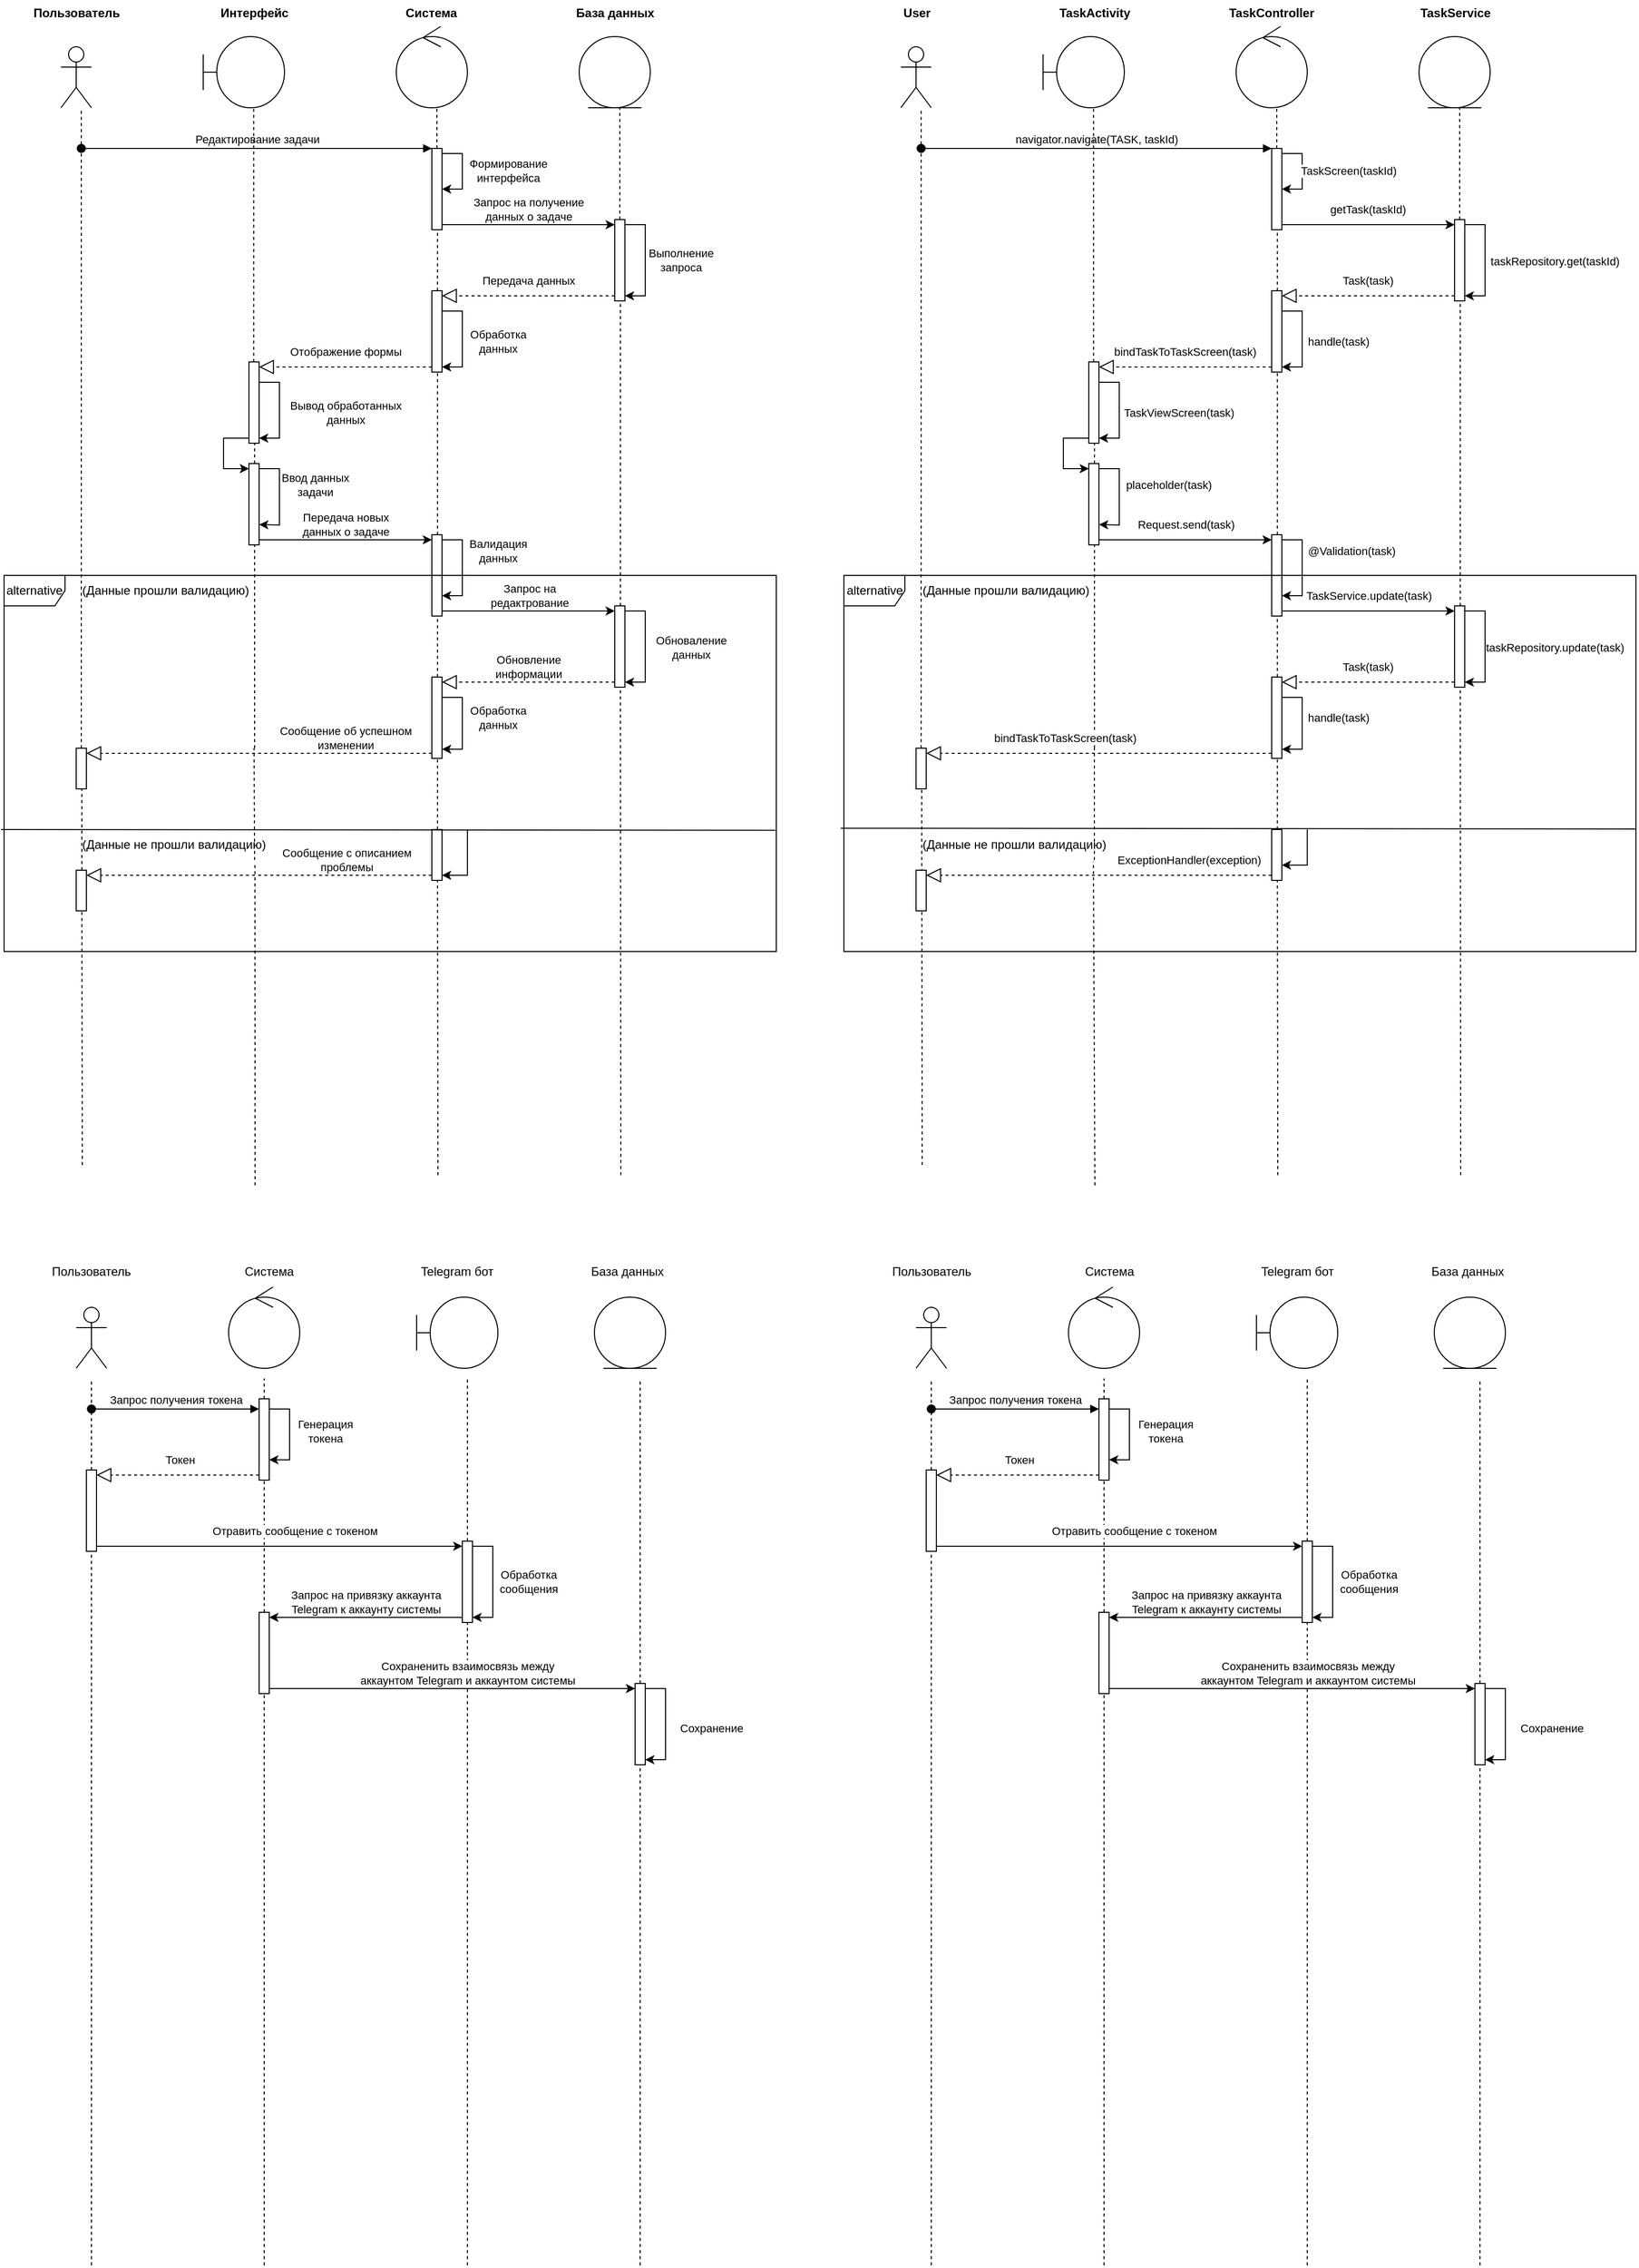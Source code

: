<mxfile version="26.1.0">
  <diagram name="Страница — 1" id="B88cUaTn2MbKzxY1IiGs">
    <mxGraphModel dx="1403" dy="906" grid="1" gridSize="10" guides="1" tooltips="1" connect="1" arrows="1" fold="1" page="1" pageScale="1" pageWidth="827" pageHeight="1169" math="0" shadow="0">
      <root>
        <mxCell id="0" />
        <mxCell id="1" parent="0" />
        <mxCell id="-YS815tgYjxunoTYqm5n-1640" value="" style="shape=umlActor;verticalLabelPosition=bottom;verticalAlign=top;html=1;" parent="1" vertex="1">
          <mxGeometry x="90" y="100" width="30" height="60" as="geometry" />
        </mxCell>
        <mxCell id="-YS815tgYjxunoTYqm5n-1641" value="" style="ellipse;shape=umlControl;whiteSpace=wrap;html=1;" parent="1" vertex="1">
          <mxGeometry x="420" y="80" width="70" height="80" as="geometry" />
        </mxCell>
        <mxCell id="-YS815tgYjxunoTYqm5n-1642" value="" style="shape=umlBoundary;whiteSpace=wrap;html=1;" parent="1" vertex="1">
          <mxGeometry x="230" y="90" width="80" height="70" as="geometry" />
        </mxCell>
        <mxCell id="-YS815tgYjxunoTYqm5n-1643" value="" style="ellipse;shape=umlEntity;whiteSpace=wrap;html=1;" parent="1" vertex="1">
          <mxGeometry x="600" y="90" width="70" height="70" as="geometry" />
        </mxCell>
        <mxCell id="-YS815tgYjxunoTYqm5n-1644" value="Интерфейс" style="text;align=center;fontStyle=1;verticalAlign=middle;spacingLeft=3;spacingRight=3;strokeColor=none;rotatable=0;points=[[0,0.5],[1,0.5]];portConstraint=eastwest;html=1;" parent="1" vertex="1">
          <mxGeometry x="240" y="54" width="80" height="26" as="geometry" />
        </mxCell>
        <mxCell id="-YS815tgYjxunoTYqm5n-1645" value="Система" style="text;align=center;fontStyle=1;verticalAlign=middle;spacingLeft=3;spacingRight=3;strokeColor=none;rotatable=0;points=[[0,0.5],[1,0.5]];portConstraint=eastwest;html=1;" parent="1" vertex="1">
          <mxGeometry x="414" y="54" width="80" height="26" as="geometry" />
        </mxCell>
        <mxCell id="-YS815tgYjxunoTYqm5n-1646" value="База данных" style="text;align=center;fontStyle=1;verticalAlign=middle;spacingLeft=3;spacingRight=3;strokeColor=none;rotatable=0;points=[[0,0.5],[1,0.5]];portConstraint=eastwest;html=1;" parent="1" vertex="1">
          <mxGeometry x="595" y="54" width="80" height="26" as="geometry" />
        </mxCell>
        <mxCell id="-YS815tgYjxunoTYqm5n-1647" value="" style="endArrow=none;dashed=1;html=1;rounded=0;entryX=0.558;entryY=1.001;entryDx=0;entryDy=0;entryPerimeter=0;" parent="1" source="-YS815tgYjxunoTYqm5n-1654" edge="1">
          <mxGeometry width="50" height="50" relative="1" as="geometry">
            <mxPoint x="460" y="740" as="sourcePoint" />
            <mxPoint x="460" y="160" as="targetPoint" />
          </mxGeometry>
        </mxCell>
        <mxCell id="-YS815tgYjxunoTYqm5n-1648" value="" style="endArrow=none;dashed=1;html=1;rounded=0;entryX=0.558;entryY=1.001;entryDx=0;entryDy=0;entryPerimeter=0;" parent="1" source="-YS815tgYjxunoTYqm5n-1658" edge="1">
          <mxGeometry width="50" height="50" relative="1" as="geometry">
            <mxPoint x="640" y="740" as="sourcePoint" />
            <mxPoint x="640" y="160" as="targetPoint" />
          </mxGeometry>
        </mxCell>
        <mxCell id="-YS815tgYjxunoTYqm5n-1649" value="" style="endArrow=none;dashed=1;html=1;rounded=0;entryX=0.558;entryY=1.001;entryDx=0;entryDy=0;entryPerimeter=0;" parent="1" source="-YS815tgYjxunoTYqm5n-1703" edge="1">
          <mxGeometry width="50" height="50" relative="1" as="geometry">
            <mxPoint x="110" y="960" as="sourcePoint" />
            <mxPoint x="110" y="160" as="targetPoint" />
          </mxGeometry>
        </mxCell>
        <mxCell id="-YS815tgYjxunoTYqm5n-1650" value="Пользователь" style="text;align=center;fontStyle=1;verticalAlign=middle;spacingLeft=3;spacingRight=3;strokeColor=none;rotatable=0;points=[[0,0.5],[1,0.5]];portConstraint=eastwest;html=1;" parent="1" vertex="1">
          <mxGeometry x="65" y="54" width="80" height="26" as="geometry" />
        </mxCell>
        <mxCell id="-YS815tgYjxunoTYqm5n-1651" value="Редактирование задачи" style="html=1;verticalAlign=bottom;startArrow=oval;startFill=1;endArrow=block;startSize=8;curved=0;rounded=0;" parent="1" target="-YS815tgYjxunoTYqm5n-1654" edge="1">
          <mxGeometry width="60" relative="1" as="geometry">
            <mxPoint x="110" y="200" as="sourcePoint" />
            <mxPoint x="440" y="200" as="targetPoint" />
          </mxGeometry>
        </mxCell>
        <mxCell id="-YS815tgYjxunoTYqm5n-1652" value="" style="endArrow=none;dashed=1;html=1;rounded=0;entryX=0.558;entryY=1.001;entryDx=0;entryDy=0;entryPerimeter=0;" parent="1" source="-YS815tgYjxunoTYqm5n-1672" edge="1">
          <mxGeometry width="50" height="50" relative="1" as="geometry">
            <mxPoint x="279.69" y="740" as="sourcePoint" />
            <mxPoint x="279.69" y="160" as="targetPoint" />
          </mxGeometry>
        </mxCell>
        <mxCell id="-YS815tgYjxunoTYqm5n-1653" value="" style="endArrow=none;dashed=1;html=1;rounded=0;entryX=0.558;entryY=1.001;entryDx=0;entryDy=0;entryPerimeter=0;" parent="1" source="-YS815tgYjxunoTYqm5n-1664" target="-YS815tgYjxunoTYqm5n-1654" edge="1">
          <mxGeometry width="50" height="50" relative="1" as="geometry">
            <mxPoint x="460" y="740" as="sourcePoint" />
            <mxPoint x="460" y="160" as="targetPoint" />
          </mxGeometry>
        </mxCell>
        <mxCell id="-YS815tgYjxunoTYqm5n-1654" value="" style="html=1;points=[[0,0,0,0,5],[0,1,0,0,-5],[1,0,0,0,5],[1,1,0,0,-5]];perimeter=orthogonalPerimeter;outlineConnect=0;targetShapes=umlLifeline;portConstraint=eastwest;newEdgeStyle={&quot;curved&quot;:0,&quot;rounded&quot;:0};" parent="1" vertex="1">
          <mxGeometry x="455" y="200" width="10" height="80" as="geometry" />
        </mxCell>
        <mxCell id="-YS815tgYjxunoTYqm5n-1655" style="edgeStyle=orthogonalEdgeStyle;rounded=0;orthogonalLoop=1;jettySize=auto;html=1;curved=0;exitX=1;exitY=0;exitDx=0;exitDy=5;exitPerimeter=0;" parent="1" source="-YS815tgYjxunoTYqm5n-1654" target="-YS815tgYjxunoTYqm5n-1654" edge="1">
          <mxGeometry relative="1" as="geometry" />
        </mxCell>
        <mxCell id="-YS815tgYjxunoTYqm5n-1656" value="&lt;div&gt;Формирование&lt;/div&gt;&lt;div&gt;интерфейса&lt;br&gt;&lt;/div&gt;" style="edgeLabel;html=1;align=center;verticalAlign=middle;resizable=0;points=[];" parent="-YS815tgYjxunoTYqm5n-1655" vertex="1" connectable="0">
          <mxGeometry x="-0.02" y="2" relative="1" as="geometry">
            <mxPoint x="43" as="offset" />
          </mxGeometry>
        </mxCell>
        <mxCell id="-YS815tgYjxunoTYqm5n-1657" value="" style="endArrow=none;dashed=1;html=1;rounded=0;entryX=0.558;entryY=1.001;entryDx=0;entryDy=0;entryPerimeter=0;" parent="1" source="-YS815tgYjxunoTYqm5n-1687" target="-YS815tgYjxunoTYqm5n-1658" edge="1">
          <mxGeometry width="50" height="50" relative="1" as="geometry">
            <mxPoint x="641" y="870" as="sourcePoint" />
            <mxPoint x="640" y="160" as="targetPoint" />
          </mxGeometry>
        </mxCell>
        <mxCell id="-YS815tgYjxunoTYqm5n-1658" value="" style="html=1;points=[[0,0,0,0,5],[0,1,0,0,-5],[1,0,0,0,5],[1,1,0,0,-5]];perimeter=orthogonalPerimeter;outlineConnect=0;targetShapes=umlLifeline;portConstraint=eastwest;newEdgeStyle={&quot;curved&quot;:0,&quot;rounded&quot;:0};" parent="1" vertex="1">
          <mxGeometry x="635" y="270" width="10" height="80" as="geometry" />
        </mxCell>
        <mxCell id="-YS815tgYjxunoTYqm5n-1659" style="edgeStyle=orthogonalEdgeStyle;rounded=0;orthogonalLoop=1;jettySize=auto;html=1;curved=0;exitX=1;exitY=1;exitDx=0;exitDy=-5;exitPerimeter=0;entryX=0;entryY=0;entryDx=0;entryDy=5;entryPerimeter=0;" parent="1" source="-YS815tgYjxunoTYqm5n-1654" target="-YS815tgYjxunoTYqm5n-1658" edge="1">
          <mxGeometry relative="1" as="geometry" />
        </mxCell>
        <mxCell id="-YS815tgYjxunoTYqm5n-1660" value="&lt;div&gt;Запрос на получение&lt;/div&gt;&lt;div&gt;данных о задаче&lt;/div&gt;" style="edgeLabel;html=1;align=center;verticalAlign=middle;resizable=0;points=[];" parent="-YS815tgYjxunoTYqm5n-1659" vertex="1" connectable="0">
          <mxGeometry x="-0.231" y="1" relative="1" as="geometry">
            <mxPoint x="19" y="-14" as="offset" />
          </mxGeometry>
        </mxCell>
        <mxCell id="-YS815tgYjxunoTYqm5n-1661" style="edgeStyle=orthogonalEdgeStyle;rounded=0;orthogonalLoop=1;jettySize=auto;html=1;curved=0;exitX=1;exitY=0;exitDx=0;exitDy=5;exitPerimeter=0;entryX=1;entryY=1;entryDx=0;entryDy=-5;entryPerimeter=0;" parent="1" source="-YS815tgYjxunoTYqm5n-1658" target="-YS815tgYjxunoTYqm5n-1658" edge="1">
          <mxGeometry relative="1" as="geometry" />
        </mxCell>
        <mxCell id="-YS815tgYjxunoTYqm5n-1662" value="&lt;div&gt;Выполнение&lt;/div&gt;&lt;div&gt;запроса&lt;/div&gt;" style="edgeLabel;html=1;align=center;verticalAlign=middle;resizable=0;points=[];" parent="-YS815tgYjxunoTYqm5n-1661" vertex="1" connectable="0">
          <mxGeometry x="0.205" y="1" relative="1" as="geometry">
            <mxPoint x="34" y="-12" as="offset" />
          </mxGeometry>
        </mxCell>
        <mxCell id="-YS815tgYjxunoTYqm5n-1663" value="" style="endArrow=none;dashed=1;html=1;rounded=0;entryX=0.558;entryY=1.001;entryDx=0;entryDy=0;entryPerimeter=0;" parent="1" source="-YS815tgYjxunoTYqm5n-1681" target="-YS815tgYjxunoTYqm5n-1664" edge="1">
          <mxGeometry width="50" height="50" relative="1" as="geometry">
            <mxPoint x="460" y="740" as="sourcePoint" />
            <mxPoint x="461" y="280" as="targetPoint" />
          </mxGeometry>
        </mxCell>
        <mxCell id="-YS815tgYjxunoTYqm5n-1664" value="" style="html=1;points=[[0,0,0,0,5],[0,1,0,0,-5],[1,0,0,0,5],[1,1,0,0,-5]];perimeter=orthogonalPerimeter;outlineConnect=0;targetShapes=umlLifeline;portConstraint=eastwest;newEdgeStyle={&quot;curved&quot;:0,&quot;rounded&quot;:0};" parent="1" vertex="1">
          <mxGeometry x="455" y="340" width="10" height="80" as="geometry" />
        </mxCell>
        <mxCell id="-YS815tgYjxunoTYqm5n-1665" value="" style="endArrow=block;dashed=1;endFill=0;endSize=12;html=1;rounded=0;entryX=1;entryY=0;entryDx=0;entryDy=5;entryPerimeter=0;" parent="1" source="-YS815tgYjxunoTYqm5n-1658" target="-YS815tgYjxunoTYqm5n-1664" edge="1">
          <mxGeometry width="160" relative="1" as="geometry">
            <mxPoint x="500" y="370" as="sourcePoint" />
            <mxPoint x="660" y="370" as="targetPoint" />
          </mxGeometry>
        </mxCell>
        <mxCell id="-YS815tgYjxunoTYqm5n-1666" value="Передача данных" style="edgeLabel;html=1;align=center;verticalAlign=middle;resizable=0;points=[];" parent="-YS815tgYjxunoTYqm5n-1665" vertex="1" connectable="0">
          <mxGeometry x="0.392" relative="1" as="geometry">
            <mxPoint x="33" y="-15" as="offset" />
          </mxGeometry>
        </mxCell>
        <mxCell id="-YS815tgYjxunoTYqm5n-1667" style="edgeStyle=orthogonalEdgeStyle;rounded=0;orthogonalLoop=1;jettySize=auto;html=1;curved=0;exitX=1;exitY=0;exitDx=0;exitDy=5;exitPerimeter=0;entryX=1;entryY=1;entryDx=0;entryDy=-5;entryPerimeter=0;" parent="1" source="-YS815tgYjxunoTYqm5n-1664" target="-YS815tgYjxunoTYqm5n-1664" edge="1">
          <mxGeometry relative="1" as="geometry">
            <Array as="points">
              <mxPoint x="465" y="360" />
              <mxPoint x="485" y="360" />
              <mxPoint x="485" y="415" />
            </Array>
          </mxGeometry>
        </mxCell>
        <mxCell id="-YS815tgYjxunoTYqm5n-1668" value="&lt;div&gt;Обработка&lt;/div&gt;&lt;div&gt;данных&lt;/div&gt;" style="edgeLabel;html=1;align=center;verticalAlign=middle;resizable=0;points=[];" parent="-YS815tgYjxunoTYqm5n-1667" vertex="1" connectable="0">
          <mxGeometry x="0.019" y="-1" relative="1" as="geometry">
            <mxPoint x="36" y="9" as="offset" />
          </mxGeometry>
        </mxCell>
        <mxCell id="-YS815tgYjxunoTYqm5n-1669" value="" style="endArrow=block;dashed=1;endFill=0;endSize=12;html=1;rounded=0;exitX=0;exitY=1;exitDx=0;exitDy=-5;exitPerimeter=0;entryX=1;entryY=0;entryDx=0;entryDy=5;entryPerimeter=0;" parent="1" source="-YS815tgYjxunoTYqm5n-1664" target="-YS815tgYjxunoTYqm5n-1672" edge="1">
          <mxGeometry width="160" relative="1" as="geometry">
            <mxPoint x="440" y="410" as="sourcePoint" />
            <mxPoint x="350" y="430" as="targetPoint" />
          </mxGeometry>
        </mxCell>
        <mxCell id="-YS815tgYjxunoTYqm5n-1670" value="Отображение формы" style="edgeLabel;html=1;align=center;verticalAlign=middle;resizable=0;points=[];" parent="-YS815tgYjxunoTYqm5n-1669" vertex="1" connectable="0">
          <mxGeometry x="0.392" relative="1" as="geometry">
            <mxPoint x="33" y="-15" as="offset" />
          </mxGeometry>
        </mxCell>
        <mxCell id="-YS815tgYjxunoTYqm5n-1671" value="" style="endArrow=none;dashed=1;html=1;rounded=0;entryX=0.558;entryY=1.001;entryDx=0;entryDy=0;entryPerimeter=0;" parent="1" source="-YS815tgYjxunoTYqm5n-1678" target="-YS815tgYjxunoTYqm5n-1672" edge="1">
          <mxGeometry width="50" height="50" relative="1" as="geometry">
            <mxPoint x="279.69" y="740" as="sourcePoint" />
            <mxPoint x="279.69" y="160" as="targetPoint" />
          </mxGeometry>
        </mxCell>
        <mxCell id="-YS815tgYjxunoTYqm5n-1672" value="" style="html=1;points=[[0,0,0,0,5],[0,1,0,0,-5],[1,0,0,0,5],[1,1,0,0,-5]];perimeter=orthogonalPerimeter;outlineConnect=0;targetShapes=umlLifeline;portConstraint=eastwest;newEdgeStyle={&quot;curved&quot;:0,&quot;rounded&quot;:0};" parent="1" vertex="1">
          <mxGeometry x="275" y="410" width="10" height="80" as="geometry" />
        </mxCell>
        <mxCell id="-YS815tgYjxunoTYqm5n-1673" style="edgeStyle=orthogonalEdgeStyle;rounded=0;orthogonalLoop=1;jettySize=auto;html=1;curved=0;exitX=1;exitY=0;exitDx=0;exitDy=5;exitPerimeter=0;entryX=1;entryY=1;entryDx=0;entryDy=-5;entryPerimeter=0;" parent="1" source="-YS815tgYjxunoTYqm5n-1672" target="-YS815tgYjxunoTYqm5n-1672" edge="1">
          <mxGeometry relative="1" as="geometry">
            <Array as="points">
              <mxPoint x="285" y="430" />
              <mxPoint x="305" y="430" />
              <mxPoint x="305" y="485" />
            </Array>
          </mxGeometry>
        </mxCell>
        <mxCell id="-YS815tgYjxunoTYqm5n-1674" value="&lt;div&gt;Вывод обработанных&lt;/div&gt;&lt;div&gt;данных&lt;br&gt;&lt;/div&gt;" style="edgeLabel;html=1;align=center;verticalAlign=middle;resizable=0;points=[];" parent="-YS815tgYjxunoTYqm5n-1673" vertex="1" connectable="0">
          <mxGeometry x="0.437" y="2" relative="1" as="geometry">
            <mxPoint x="63" y="-14" as="offset" />
          </mxGeometry>
        </mxCell>
        <mxCell id="-YS815tgYjxunoTYqm5n-1675" value="" style="endArrow=none;dashed=1;html=1;rounded=0;entryX=0.558;entryY=1.001;entryDx=0;entryDy=0;entryPerimeter=0;" parent="1" target="-YS815tgYjxunoTYqm5n-1678" edge="1">
          <mxGeometry width="50" height="50" relative="1" as="geometry">
            <mxPoint x="280.58" y="790" as="sourcePoint" />
            <mxPoint x="281" y="490" as="targetPoint" />
          </mxGeometry>
        </mxCell>
        <mxCell id="-YS815tgYjxunoTYqm5n-1676" style="edgeStyle=orthogonalEdgeStyle;rounded=0;orthogonalLoop=1;jettySize=auto;html=1;curved=0;exitX=1;exitY=0;exitDx=0;exitDy=5;exitPerimeter=0;" parent="1" source="-YS815tgYjxunoTYqm5n-1678" edge="1">
          <mxGeometry relative="1" as="geometry">
            <mxPoint x="285.095" y="570" as="targetPoint" />
          </mxGeometry>
        </mxCell>
        <mxCell id="-YS815tgYjxunoTYqm5n-1677" value="&lt;div&gt;Ввод данных&lt;br&gt;&lt;/div&gt;&lt;div&gt;задачи&lt;/div&gt;" style="edgeLabel;html=1;align=center;verticalAlign=middle;resizable=0;points=[];" parent="-YS815tgYjxunoTYqm5n-1676" vertex="1" connectable="0">
          <mxGeometry x="-0.256" y="1" relative="1" as="geometry">
            <mxPoint x="34" as="offset" />
          </mxGeometry>
        </mxCell>
        <mxCell id="-YS815tgYjxunoTYqm5n-1678" value="" style="html=1;points=[[0,0,0,0,5],[0,1,0,0,-5],[1,0,0,0,5],[1,1,0,0,-5]];perimeter=orthogonalPerimeter;outlineConnect=0;targetShapes=umlLifeline;portConstraint=eastwest;newEdgeStyle={&quot;curved&quot;:0,&quot;rounded&quot;:0};" parent="1" vertex="1">
          <mxGeometry x="275" y="510" width="10" height="80" as="geometry" />
        </mxCell>
        <mxCell id="-YS815tgYjxunoTYqm5n-1679" style="edgeStyle=orthogonalEdgeStyle;rounded=0;orthogonalLoop=1;jettySize=auto;html=1;curved=0;exitX=0;exitY=1;exitDx=0;exitDy=-5;exitPerimeter=0;entryX=0;entryY=0;entryDx=0;entryDy=5;entryPerimeter=0;" parent="1" source="-YS815tgYjxunoTYqm5n-1672" target="-YS815tgYjxunoTYqm5n-1678" edge="1">
          <mxGeometry relative="1" as="geometry">
            <Array as="points">
              <mxPoint x="250" y="485" />
              <mxPoint x="250" y="515" />
            </Array>
          </mxGeometry>
        </mxCell>
        <mxCell id="-YS815tgYjxunoTYqm5n-1680" value="" style="endArrow=none;dashed=1;html=1;rounded=0;entryX=0.558;entryY=1.001;entryDx=0;entryDy=0;entryPerimeter=0;" parent="1" source="-YS815tgYjxunoTYqm5n-1695" target="-YS815tgYjxunoTYqm5n-1681" edge="1">
          <mxGeometry width="50" height="50" relative="1" as="geometry">
            <mxPoint x="460" y="950" as="sourcePoint" />
            <mxPoint x="461" y="420" as="targetPoint" />
          </mxGeometry>
        </mxCell>
        <mxCell id="-YS815tgYjxunoTYqm5n-1681" value="" style="html=1;points=[[0,0,0,0,5],[0,1,0,0,-5],[1,0,0,0,5],[1,1,0,0,-5]];perimeter=orthogonalPerimeter;outlineConnect=0;targetShapes=umlLifeline;portConstraint=eastwest;newEdgeStyle={&quot;curved&quot;:0,&quot;rounded&quot;:0};" parent="1" vertex="1">
          <mxGeometry x="455" y="580" width="10" height="80" as="geometry" />
        </mxCell>
        <mxCell id="-YS815tgYjxunoTYqm5n-1682" style="edgeStyle=orthogonalEdgeStyle;rounded=0;orthogonalLoop=1;jettySize=auto;html=1;curved=0;exitX=1;exitY=1;exitDx=0;exitDy=-5;exitPerimeter=0;entryX=0;entryY=0;entryDx=0;entryDy=5;entryPerimeter=0;" parent="1" source="-YS815tgYjxunoTYqm5n-1678" target="-YS815tgYjxunoTYqm5n-1681" edge="1">
          <mxGeometry relative="1" as="geometry" />
        </mxCell>
        <mxCell id="-YS815tgYjxunoTYqm5n-1683" value="&lt;div&gt;Передача новых&lt;/div&gt;&lt;div&gt;данных о задаче&lt;br&gt;&lt;/div&gt;" style="edgeLabel;html=1;align=center;verticalAlign=middle;resizable=0;points=[];" parent="-YS815tgYjxunoTYqm5n-1682" vertex="1" connectable="0">
          <mxGeometry x="-0.14" y="1" relative="1" as="geometry">
            <mxPoint x="12" y="-14" as="offset" />
          </mxGeometry>
        </mxCell>
        <mxCell id="-YS815tgYjxunoTYqm5n-1684" style="edgeStyle=orthogonalEdgeStyle;rounded=0;orthogonalLoop=1;jettySize=auto;html=1;curved=0;exitX=1;exitY=0;exitDx=0;exitDy=5;exitPerimeter=0;" parent="1" source="-YS815tgYjxunoTYqm5n-1681" edge="1">
          <mxGeometry relative="1" as="geometry">
            <mxPoint x="465" y="640" as="targetPoint" />
            <Array as="points">
              <mxPoint x="485" y="585" />
              <mxPoint x="485" y="640" />
              <mxPoint x="465" y="640" />
            </Array>
          </mxGeometry>
        </mxCell>
        <mxCell id="-YS815tgYjxunoTYqm5n-1685" value="&lt;div&gt;Валидация&lt;/div&gt;&lt;div&gt;данных&lt;/div&gt;" style="edgeLabel;html=1;align=center;verticalAlign=middle;resizable=0;points=[];" parent="-YS815tgYjxunoTYqm5n-1684" vertex="1" connectable="0">
          <mxGeometry x="-0.345" y="2" relative="1" as="geometry">
            <mxPoint x="33" as="offset" />
          </mxGeometry>
        </mxCell>
        <mxCell id="-YS815tgYjxunoTYqm5n-1686" value="" style="endArrow=none;dashed=1;html=1;rounded=0;entryX=0.558;entryY=1.001;entryDx=0;entryDy=0;entryPerimeter=0;" parent="1" target="-YS815tgYjxunoTYqm5n-1687" edge="1">
          <mxGeometry width="50" height="50" relative="1" as="geometry">
            <mxPoint x="641" y="1210" as="sourcePoint" />
            <mxPoint x="641" y="350" as="targetPoint" />
          </mxGeometry>
        </mxCell>
        <mxCell id="-YS815tgYjxunoTYqm5n-1687" value="" style="html=1;points=[[0,0,0,0,5],[0,1,0,0,-5],[1,0,0,0,5],[1,1,0,0,-5]];perimeter=orthogonalPerimeter;outlineConnect=0;targetShapes=umlLifeline;portConstraint=eastwest;newEdgeStyle={&quot;curved&quot;:0,&quot;rounded&quot;:0};" parent="1" vertex="1">
          <mxGeometry x="635" y="650" width="10" height="80" as="geometry" />
        </mxCell>
        <mxCell id="-YS815tgYjxunoTYqm5n-1688" style="edgeStyle=orthogonalEdgeStyle;rounded=0;orthogonalLoop=1;jettySize=auto;html=1;curved=0;exitX=1;exitY=1;exitDx=0;exitDy=-5;exitPerimeter=0;entryX=0;entryY=0;entryDx=0;entryDy=5;entryPerimeter=0;" parent="1" source="-YS815tgYjxunoTYqm5n-1681" target="-YS815tgYjxunoTYqm5n-1687" edge="1">
          <mxGeometry relative="1" as="geometry" />
        </mxCell>
        <mxCell id="-YS815tgYjxunoTYqm5n-1689" value="&lt;div&gt;Запрос на&lt;/div&gt;&lt;div&gt;редактрование&lt;/div&gt;" style="edgeLabel;html=1;align=center;verticalAlign=middle;resizable=0;points=[];" parent="-YS815tgYjxunoTYqm5n-1688" vertex="1" connectable="0">
          <mxGeometry x="-0.185" y="-2" relative="1" as="geometry">
            <mxPoint x="16" y="-17" as="offset" />
          </mxGeometry>
        </mxCell>
        <mxCell id="-YS815tgYjxunoTYqm5n-1690" style="edgeStyle=orthogonalEdgeStyle;rounded=0;orthogonalLoop=1;jettySize=auto;html=1;curved=0;exitX=1;exitY=0;exitDx=0;exitDy=5;exitPerimeter=0;entryX=1;entryY=1;entryDx=0;entryDy=-5;entryPerimeter=0;" parent="1" source="-YS815tgYjxunoTYqm5n-1687" target="-YS815tgYjxunoTYqm5n-1687" edge="1">
          <mxGeometry relative="1" as="geometry" />
        </mxCell>
        <mxCell id="-YS815tgYjxunoTYqm5n-1691" value="&lt;div&gt;Обноваление&lt;/div&gt;&lt;div&gt;данных&lt;br&gt;&lt;/div&gt;" style="edgeLabel;html=1;align=center;verticalAlign=middle;resizable=0;points=[];" parent="-YS815tgYjxunoTYqm5n-1690" vertex="1" connectable="0">
          <mxGeometry x="-0.423" y="2" relative="1" as="geometry">
            <mxPoint x="43" y="24" as="offset" />
          </mxGeometry>
        </mxCell>
        <mxCell id="-YS815tgYjxunoTYqm5n-1692" value="" style="endArrow=none;dashed=1;html=1;rounded=0;entryX=0.558;entryY=1.001;entryDx=0;entryDy=0;entryPerimeter=0;" parent="1" source="-YS815tgYjxunoTYqm5n-1710" target="-YS815tgYjxunoTYqm5n-1695" edge="1">
          <mxGeometry width="50" height="50" relative="1" as="geometry">
            <mxPoint x="461" y="1200" as="sourcePoint" />
            <mxPoint x="461" y="660" as="targetPoint" />
          </mxGeometry>
        </mxCell>
        <mxCell id="-YS815tgYjxunoTYqm5n-1693" style="edgeStyle=orthogonalEdgeStyle;rounded=0;orthogonalLoop=1;jettySize=auto;html=1;curved=0;exitX=1;exitY=0;exitDx=0;exitDy=5;exitPerimeter=0;" parent="1" source="-YS815tgYjxunoTYqm5n-1695" target="-YS815tgYjxunoTYqm5n-1695" edge="1">
          <mxGeometry relative="1" as="geometry">
            <mxPoint x="465.2" y="790" as="targetPoint" />
            <Array as="points">
              <mxPoint x="465" y="740" />
              <mxPoint x="485" y="740" />
              <mxPoint x="485" y="791" />
            </Array>
          </mxGeometry>
        </mxCell>
        <mxCell id="-YS815tgYjxunoTYqm5n-1694" value="&lt;div&gt;Обработка&lt;/div&gt;&lt;div&gt;данных&lt;br&gt;&lt;/div&gt;" style="edgeLabel;html=1;align=center;verticalAlign=middle;resizable=0;points=[];" parent="-YS815tgYjxunoTYqm5n-1693" vertex="1" connectable="0">
          <mxGeometry x="-0.112" relative="1" as="geometry">
            <mxPoint x="35" y="8" as="offset" />
          </mxGeometry>
        </mxCell>
        <mxCell id="-YS815tgYjxunoTYqm5n-1695" value="" style="html=1;points=[[0,0,0,0,5],[0,1,0,0,-5],[1,0,0,0,5],[1,1,0,0,-5]];perimeter=orthogonalPerimeter;outlineConnect=0;targetShapes=umlLifeline;portConstraint=eastwest;newEdgeStyle={&quot;curved&quot;:0,&quot;rounded&quot;:0};" parent="1" vertex="1">
          <mxGeometry x="455" y="720" width="10" height="80" as="geometry" />
        </mxCell>
        <mxCell id="-YS815tgYjxunoTYqm5n-1696" value="" style="endArrow=block;dashed=1;endFill=0;endSize=12;html=1;rounded=0;entryX=1;entryY=0;entryDx=0;entryDy=5;entryPerimeter=0;exitX=0;exitY=1;exitDx=0;exitDy=-5;exitPerimeter=0;" parent="1" source="-YS815tgYjxunoTYqm5n-1687" target="-YS815tgYjxunoTYqm5n-1695" edge="1">
          <mxGeometry width="160" relative="1" as="geometry">
            <mxPoint x="635" y="759.71" as="sourcePoint" />
            <mxPoint x="465" y="759.71" as="targetPoint" />
          </mxGeometry>
        </mxCell>
        <mxCell id="-YS815tgYjxunoTYqm5n-1697" value="&lt;div&gt;Обновление&lt;/div&gt;&lt;div&gt;информации&lt;br&gt;&lt;/div&gt;" style="edgeLabel;html=1;align=center;verticalAlign=middle;resizable=0;points=[];" parent="-YS815tgYjxunoTYqm5n-1696" vertex="1" connectable="0">
          <mxGeometry x="0.392" relative="1" as="geometry">
            <mxPoint x="33" y="-15" as="offset" />
          </mxGeometry>
        </mxCell>
        <mxCell id="-YS815tgYjxunoTYqm5n-1698" value="" style="endArrow=none;dashed=1;html=1;rounded=0;" parent="1" edge="1">
          <mxGeometry width="50" height="50" relative="1" as="geometry">
            <mxPoint x="280.58" y="900" as="sourcePoint" />
            <mxPoint x="280" y="790" as="targetPoint" />
          </mxGeometry>
        </mxCell>
        <mxCell id="-YS815tgYjxunoTYqm5n-1700" value="" style="endArrow=block;dashed=1;endFill=0;endSize=12;html=1;rounded=0;entryX=1;entryY=0;entryDx=0;entryDy=5;entryPerimeter=0;exitX=0;exitY=1;exitDx=0;exitDy=-5;exitPerimeter=0;" parent="1" source="-YS815tgYjxunoTYqm5n-1695" target="-YS815tgYjxunoTYqm5n-1703" edge="1">
          <mxGeometry width="160" relative="1" as="geometry">
            <mxPoint x="490" y="790" as="sourcePoint" />
            <mxPoint x="285" y="795" as="targetPoint" />
          </mxGeometry>
        </mxCell>
        <mxCell id="3DV8TFoDORNND812AjDE-4" value="&lt;div&gt;Сообщение об успешном&lt;/div&gt;&lt;div&gt;изменении&lt;/div&gt;" style="edgeLabel;html=1;align=center;verticalAlign=middle;resizable=0;points=[];" vertex="1" connectable="0" parent="-YS815tgYjxunoTYqm5n-1700">
          <mxGeometry x="-0.394" y="1" relative="1" as="geometry">
            <mxPoint x="18" y="-16" as="offset" />
          </mxGeometry>
        </mxCell>
        <mxCell id="-YS815tgYjxunoTYqm5n-1702" value="" style="endArrow=none;dashed=1;html=1;rounded=0;entryX=0.558;entryY=1.001;entryDx=0;entryDy=0;entryPerimeter=0;" parent="1" target="-YS815tgYjxunoTYqm5n-1703" edge="1" source="-YS815tgYjxunoTYqm5n-1732">
          <mxGeometry width="50" height="50" relative="1" as="geometry">
            <mxPoint x="111" y="1200" as="sourcePoint" />
            <mxPoint x="110" y="160" as="targetPoint" />
          </mxGeometry>
        </mxCell>
        <mxCell id="-YS815tgYjxunoTYqm5n-1703" value="" style="html=1;points=[[0,0,0,0,5],[0,1,0,0,-5],[1,0,0,0,5],[1,1,0,0,-5]];perimeter=orthogonalPerimeter;outlineConnect=0;targetShapes=umlLifeline;portConstraint=eastwest;newEdgeStyle={&quot;curved&quot;:0,&quot;rounded&quot;:0};" parent="1" vertex="1">
          <mxGeometry x="105" y="790" width="10" height="40" as="geometry" />
        </mxCell>
        <mxCell id="-YS815tgYjxunoTYqm5n-1706" value="alternative" style="shape=umlFrame;whiteSpace=wrap;html=1;pointerEvents=0;" parent="1" vertex="1">
          <mxGeometry x="34" y="620" width="760" height="370" as="geometry" />
        </mxCell>
        <mxCell id="-YS815tgYjxunoTYqm5n-1707" value="" style="endArrow=none;dashed=1;html=1;rounded=0;entryX=0.902;entryY=1.068;entryDx=0;entryDy=0;entryPerimeter=0;" parent="1" target="-YS815tgYjxunoTYqm5n-1775" edge="1">
          <mxGeometry width="50" height="50" relative="1" as="geometry">
            <mxPoint x="281" y="1220" as="sourcePoint" />
            <mxPoint x="280.58" y="980.08" as="targetPoint" />
          </mxGeometry>
        </mxCell>
        <mxCell id="-YS815tgYjxunoTYqm5n-1709" value="" style="endArrow=none;dashed=1;html=1;rounded=0;entryX=0.558;entryY=1.001;entryDx=0;entryDy=0;entryPerimeter=0;" parent="1" target="-YS815tgYjxunoTYqm5n-1710" edge="1">
          <mxGeometry width="50" height="50" relative="1" as="geometry">
            <mxPoint x="461" y="1210" as="sourcePoint" />
            <mxPoint x="461" y="800" as="targetPoint" />
          </mxGeometry>
        </mxCell>
        <mxCell id="-YS815tgYjxunoTYqm5n-1710" value="" style="html=1;points=[[0,0,0,0,5],[0,1,0,0,-5],[1,0,0,0,5],[1,1,0,0,-5]];perimeter=orthogonalPerimeter;outlineConnect=0;targetShapes=umlLifeline;portConstraint=eastwest;newEdgeStyle={&quot;curved&quot;:0,&quot;rounded&quot;:0};" parent="1" vertex="1">
          <mxGeometry x="455" y="870" width="10" height="50" as="geometry" />
        </mxCell>
        <mxCell id="-YS815tgYjxunoTYqm5n-1711" value="" style="endArrow=block;dashed=1;endFill=0;endSize=12;html=1;rounded=0;entryX=1;entryY=0;entryDx=0;entryDy=5;entryPerimeter=0;exitX=0;exitY=1;exitDx=0;exitDy=-5;exitPerimeter=0;" parent="1" source="-YS815tgYjxunoTYqm5n-1710" target="-YS815tgYjxunoTYqm5n-1732" edge="1">
          <mxGeometry width="160" relative="1" as="geometry">
            <mxPoint x="465" y="805" as="sourcePoint" />
            <mxPoint x="285" y="905" as="targetPoint" />
          </mxGeometry>
        </mxCell>
        <mxCell id="-YS815tgYjxunoTYqm5n-1712" value="&lt;div&gt;Сообщение с описанием&lt;/div&gt;&lt;div&gt;проблемы&lt;br&gt;&lt;/div&gt;" style="edgeLabel;html=1;align=center;verticalAlign=middle;resizable=0;points=[];" parent="-YS815tgYjxunoTYqm5n-1711" vertex="1" connectable="0">
          <mxGeometry x="0.392" relative="1" as="geometry">
            <mxPoint x="152" y="-15" as="offset" />
          </mxGeometry>
        </mxCell>
        <mxCell id="-YS815tgYjxunoTYqm5n-1735" value="" style="shape=umlActor;verticalLabelPosition=bottom;verticalAlign=top;html=1;" parent="1" vertex="1">
          <mxGeometry x="105" y="1340" width="30" height="60" as="geometry" />
        </mxCell>
        <mxCell id="-YS815tgYjxunoTYqm5n-1736" value="" style="ellipse;shape=umlControl;whiteSpace=wrap;html=1;" parent="1" vertex="1">
          <mxGeometry x="255" y="1320" width="70" height="80" as="geometry" />
        </mxCell>
        <mxCell id="-YS815tgYjxunoTYqm5n-1737" value="" style="shape=umlBoundary;whiteSpace=wrap;html=1;" parent="1" vertex="1">
          <mxGeometry x="440" y="1330" width="80" height="70" as="geometry" />
        </mxCell>
        <mxCell id="-YS815tgYjxunoTYqm5n-1738" value="" style="ellipse;shape=umlEntity;whiteSpace=wrap;html=1;" parent="1" vertex="1">
          <mxGeometry x="615" y="1330" width="70" height="70" as="geometry" />
        </mxCell>
        <mxCell id="-YS815tgYjxunoTYqm5n-1739" value="Пользователь" style="text;html=1;align=center;verticalAlign=middle;whiteSpace=wrap;rounded=0;" parent="1" vertex="1">
          <mxGeometry x="90" y="1290" width="60" height="30" as="geometry" />
        </mxCell>
        <mxCell id="-YS815tgYjxunoTYqm5n-1740" value="Telegram бот" style="text;html=1;align=center;verticalAlign=middle;whiteSpace=wrap;rounded=0;" parent="1" vertex="1">
          <mxGeometry x="440" y="1290" width="80" height="30" as="geometry" />
        </mxCell>
        <mxCell id="-YS815tgYjxunoTYqm5n-1741" value="Система" style="text;html=1;align=center;verticalAlign=middle;whiteSpace=wrap;rounded=0;" parent="1" vertex="1">
          <mxGeometry x="265" y="1290" width="60" height="30" as="geometry" />
        </mxCell>
        <mxCell id="-YS815tgYjxunoTYqm5n-1742" value="База данных" style="text;html=1;align=center;verticalAlign=middle;whiteSpace=wrap;rounded=0;" parent="1" vertex="1">
          <mxGeometry x="610" y="1290" width="75" height="30" as="geometry" />
        </mxCell>
        <mxCell id="-YS815tgYjxunoTYqm5n-1743" value="" style="endArrow=none;dashed=1;html=1;rounded=0;" parent="1" source="-YS815tgYjxunoTYqm5n-1753" edge="1">
          <mxGeometry width="50" height="50" relative="1" as="geometry">
            <mxPoint x="120" y="2282.353" as="sourcePoint" />
            <mxPoint x="120" y="1410" as="targetPoint" />
          </mxGeometry>
        </mxCell>
        <mxCell id="-YS815tgYjxunoTYqm5n-1744" value="" style="endArrow=none;dashed=1;html=1;rounded=0;" parent="1" source="-YS815tgYjxunoTYqm5n-1749" edge="1">
          <mxGeometry width="50" height="50" relative="1" as="geometry">
            <mxPoint x="290" y="2282.353" as="sourcePoint" />
            <mxPoint x="290" y="1410" as="targetPoint" />
          </mxGeometry>
        </mxCell>
        <mxCell id="-YS815tgYjxunoTYqm5n-1745" value="" style="endArrow=none;dashed=1;html=1;rounded=0;" parent="1" source="-YS815tgYjxunoTYqm5n-1757" edge="1">
          <mxGeometry width="50" height="50" relative="1" as="geometry">
            <mxPoint x="490" y="2282.353" as="sourcePoint" />
            <mxPoint x="490" y="1410" as="targetPoint" />
          </mxGeometry>
        </mxCell>
        <mxCell id="-YS815tgYjxunoTYqm5n-1746" value="" style="endArrow=none;dashed=1;html=1;rounded=0;" parent="1" source="-YS815tgYjxunoTYqm5n-1765" edge="1">
          <mxGeometry width="50" height="50" relative="1" as="geometry">
            <mxPoint x="660" y="2282.353" as="sourcePoint" />
            <mxPoint x="660" y="1410" as="targetPoint" />
          </mxGeometry>
        </mxCell>
        <mxCell id="-YS815tgYjxunoTYqm5n-1747" value="Запрос получения токена" style="html=1;verticalAlign=bottom;startArrow=oval;startFill=1;endArrow=block;startSize=8;curved=0;rounded=0;" parent="1" target="-YS815tgYjxunoTYqm5n-1749" edge="1">
          <mxGeometry width="60" relative="1" as="geometry">
            <mxPoint x="120" y="1440" as="sourcePoint" />
            <mxPoint x="250" y="1440" as="targetPoint" />
          </mxGeometry>
        </mxCell>
        <mxCell id="-YS815tgYjxunoTYqm5n-1748" value="" style="endArrow=none;dashed=1;html=1;rounded=0;" parent="1" source="-YS815tgYjxunoTYqm5n-1761" target="-YS815tgYjxunoTYqm5n-1749" edge="1">
          <mxGeometry width="50" height="50" relative="1" as="geometry">
            <mxPoint x="290" y="2282.353" as="sourcePoint" />
            <mxPoint x="290" y="1410" as="targetPoint" />
          </mxGeometry>
        </mxCell>
        <mxCell id="-YS815tgYjxunoTYqm5n-1749" value="" style="html=1;points=[[0,0,0,0,5],[0,1,0,0,-5],[1,0,0,0,5],[1,1,0,0,-5]];perimeter=orthogonalPerimeter;outlineConnect=0;targetShapes=umlLifeline;portConstraint=eastwest;newEdgeStyle={&quot;curved&quot;:0,&quot;rounded&quot;:0};" parent="1" vertex="1">
          <mxGeometry x="285" y="1430" width="10" height="80" as="geometry" />
        </mxCell>
        <mxCell id="-YS815tgYjxunoTYqm5n-1750" style="edgeStyle=orthogonalEdgeStyle;rounded=0;orthogonalLoop=1;jettySize=auto;html=1;curved=0;exitX=1;exitY=0;exitDx=0;exitDy=5;exitPerimeter=0;" parent="1" source="-YS815tgYjxunoTYqm5n-1749" target="-YS815tgYjxunoTYqm5n-1749" edge="1">
          <mxGeometry relative="1" as="geometry">
            <Array as="points">
              <mxPoint x="295" y="1440" />
              <mxPoint x="315" y="1440" />
              <mxPoint x="315" y="1490" />
            </Array>
          </mxGeometry>
        </mxCell>
        <mxCell id="-YS815tgYjxunoTYqm5n-1751" value="&lt;div&gt;Генерация&lt;/div&gt;&lt;div&gt;токена&lt;/div&gt;" style="edgeLabel;html=1;align=center;verticalAlign=middle;resizable=0;points=[];" parent="-YS815tgYjxunoTYqm5n-1750" vertex="1" connectable="0">
          <mxGeometry x="0.054" y="3" relative="1" as="geometry">
            <mxPoint x="32" y="-3" as="offset" />
          </mxGeometry>
        </mxCell>
        <mxCell id="-YS815tgYjxunoTYqm5n-1752" value="" style="endArrow=none;dashed=1;html=1;rounded=0;" parent="1" target="-YS815tgYjxunoTYqm5n-1753" edge="1">
          <mxGeometry width="50" height="50" relative="1" as="geometry">
            <mxPoint x="120" y="2282.353" as="sourcePoint" />
            <mxPoint x="120" y="1410" as="targetPoint" />
          </mxGeometry>
        </mxCell>
        <mxCell id="-YS815tgYjxunoTYqm5n-1753" value="" style="html=1;points=[[0,0,0,0,5],[0,1,0,0,-5],[1,0,0,0,5],[1,1,0,0,-5]];perimeter=orthogonalPerimeter;outlineConnect=0;targetShapes=umlLifeline;portConstraint=eastwest;newEdgeStyle={&quot;curved&quot;:0,&quot;rounded&quot;:0};" parent="1" vertex="1">
          <mxGeometry x="115" y="1500" width="10" height="80" as="geometry" />
        </mxCell>
        <mxCell id="-YS815tgYjxunoTYqm5n-1754" value="" style="endArrow=block;dashed=1;endFill=0;endSize=12;html=1;rounded=0;entryX=1;entryY=0;entryDx=0;entryDy=5;entryPerimeter=0;exitX=0;exitY=1;exitDx=0;exitDy=-5;exitPerimeter=0;" parent="1" source="-YS815tgYjxunoTYqm5n-1749" target="-YS815tgYjxunoTYqm5n-1753" edge="1">
          <mxGeometry width="160" relative="1" as="geometry">
            <mxPoint x="280" y="1490" as="sourcePoint" />
            <mxPoint x="120" y="1490" as="targetPoint" />
          </mxGeometry>
        </mxCell>
        <mxCell id="-YS815tgYjxunoTYqm5n-1755" value="Токен" style="edgeLabel;html=1;align=center;verticalAlign=middle;resizable=0;points=[];" parent="-YS815tgYjxunoTYqm5n-1754" vertex="1" connectable="0">
          <mxGeometry x="0.392" relative="1" as="geometry">
            <mxPoint x="33" y="-15" as="offset" />
          </mxGeometry>
        </mxCell>
        <mxCell id="-YS815tgYjxunoTYqm5n-1756" value="" style="endArrow=none;dashed=1;html=1;rounded=0;" parent="1" target="-YS815tgYjxunoTYqm5n-1757" edge="1">
          <mxGeometry width="50" height="50" relative="1" as="geometry">
            <mxPoint x="490" y="2282.353" as="sourcePoint" />
            <mxPoint x="490" y="1410" as="targetPoint" />
          </mxGeometry>
        </mxCell>
        <mxCell id="-YS815tgYjxunoTYqm5n-1757" value="" style="html=1;points=[[0,0,0,0,5],[0,1,0,0,-5],[1,0,0,0,5],[1,1,0,0,-5]];perimeter=orthogonalPerimeter;outlineConnect=0;targetShapes=umlLifeline;portConstraint=eastwest;newEdgeStyle={&quot;curved&quot;:0,&quot;rounded&quot;:0};" parent="1" vertex="1">
          <mxGeometry x="485" y="1570" width="10" height="80" as="geometry" />
        </mxCell>
        <mxCell id="-YS815tgYjxunoTYqm5n-1758" style="edgeStyle=orthogonalEdgeStyle;rounded=0;orthogonalLoop=1;jettySize=auto;html=1;curved=0;exitX=1;exitY=1;exitDx=0;exitDy=-5;exitPerimeter=0;entryX=0;entryY=0;entryDx=0;entryDy=5;entryPerimeter=0;" parent="1" source="-YS815tgYjxunoTYqm5n-1753" target="-YS815tgYjxunoTYqm5n-1757" edge="1">
          <mxGeometry relative="1" as="geometry" />
        </mxCell>
        <mxCell id="-YS815tgYjxunoTYqm5n-1759" value="Отравить сообщение с токеном" style="edgeLabel;html=1;align=center;verticalAlign=middle;resizable=0;points=[];" parent="-YS815tgYjxunoTYqm5n-1758" vertex="1" connectable="0">
          <mxGeometry x="0.164" y="-5" relative="1" as="geometry">
            <mxPoint x="-15" y="-20" as="offset" />
          </mxGeometry>
        </mxCell>
        <mxCell id="-YS815tgYjxunoTYqm5n-1760" value="" style="endArrow=none;dashed=1;html=1;rounded=0;" parent="1" target="-YS815tgYjxunoTYqm5n-1761" edge="1">
          <mxGeometry width="50" height="50" relative="1" as="geometry">
            <mxPoint x="290" y="2282.353" as="sourcePoint" />
            <mxPoint x="290" y="1510" as="targetPoint" />
          </mxGeometry>
        </mxCell>
        <mxCell id="-YS815tgYjxunoTYqm5n-1761" value="" style="html=1;points=[[0,0,0,0,5],[0,1,0,0,-5],[1,0,0,0,5],[1,1,0,0,-5]];perimeter=orthogonalPerimeter;outlineConnect=0;targetShapes=umlLifeline;portConstraint=eastwest;newEdgeStyle={&quot;curved&quot;:0,&quot;rounded&quot;:0};" parent="1" vertex="1">
          <mxGeometry x="285" y="1640" width="10" height="80" as="geometry" />
        </mxCell>
        <mxCell id="-YS815tgYjxunoTYqm5n-1762" style="edgeStyle=orthogonalEdgeStyle;rounded=0;orthogonalLoop=1;jettySize=auto;html=1;curved=0;exitX=0;exitY=1;exitDx=0;exitDy=-5;exitPerimeter=0;entryX=1;entryY=0;entryDx=0;entryDy=5;entryPerimeter=0;" parent="1" source="-YS815tgYjxunoTYqm5n-1757" target="-YS815tgYjxunoTYqm5n-1761" edge="1">
          <mxGeometry relative="1" as="geometry" />
        </mxCell>
        <mxCell id="-YS815tgYjxunoTYqm5n-1763" value="&lt;div&gt;Запрос на привязку аккаунта&lt;/div&gt;&lt;div&gt;Telegram к аккаунту системы&lt;/div&gt;" style="edgeLabel;html=1;align=center;verticalAlign=middle;resizable=0;points=[];" parent="-YS815tgYjxunoTYqm5n-1762" vertex="1" connectable="0">
          <mxGeometry x="0.095" y="3" relative="1" as="geometry">
            <mxPoint x="9" y="-18" as="offset" />
          </mxGeometry>
        </mxCell>
        <mxCell id="-YS815tgYjxunoTYqm5n-1764" value="" style="endArrow=none;dashed=1;html=1;rounded=0;" parent="1" target="-YS815tgYjxunoTYqm5n-1765" edge="1">
          <mxGeometry width="50" height="50" relative="1" as="geometry">
            <mxPoint x="660" y="2282.353" as="sourcePoint" />
            <mxPoint x="660" y="1410" as="targetPoint" />
          </mxGeometry>
        </mxCell>
        <mxCell id="-YS815tgYjxunoTYqm5n-1765" value="" style="html=1;points=[[0,0,0,0,5],[0,1,0,0,-5],[1,0,0,0,5],[1,1,0,0,-5]];perimeter=orthogonalPerimeter;outlineConnect=0;targetShapes=umlLifeline;portConstraint=eastwest;newEdgeStyle={&quot;curved&quot;:0,&quot;rounded&quot;:0};" parent="1" vertex="1">
          <mxGeometry x="655" y="1710" width="10" height="80" as="geometry" />
        </mxCell>
        <mxCell id="-YS815tgYjxunoTYqm5n-1766" style="edgeStyle=orthogonalEdgeStyle;rounded=0;orthogonalLoop=1;jettySize=auto;html=1;curved=0;exitX=1;exitY=1;exitDx=0;exitDy=-5;exitPerimeter=0;entryX=0;entryY=0;entryDx=0;entryDy=5;entryPerimeter=0;" parent="1" source="-YS815tgYjxunoTYqm5n-1761" target="-YS815tgYjxunoTYqm5n-1765" edge="1">
          <mxGeometry relative="1" as="geometry" />
        </mxCell>
        <mxCell id="-YS815tgYjxunoTYqm5n-1767" value="&lt;div&gt;Сохраненить взаимосвязь между&lt;/div&gt;&lt;div&gt;аккаунтом Telegram и аккаунтом системы&lt;/div&gt; " style="edgeLabel;html=1;align=center;verticalAlign=middle;resizable=0;points=[];" parent="-YS815tgYjxunoTYqm5n-1766" vertex="1" connectable="0">
          <mxGeometry x="0.294" y="-3" relative="1" as="geometry">
            <mxPoint x="-38" y="-18" as="offset" />
          </mxGeometry>
        </mxCell>
        <mxCell id="-YS815tgYjxunoTYqm5n-1768" style="edgeStyle=orthogonalEdgeStyle;rounded=0;orthogonalLoop=1;jettySize=auto;html=1;curved=0;exitX=1;exitY=0;exitDx=0;exitDy=5;exitPerimeter=0;entryX=1;entryY=1;entryDx=0;entryDy=-5;entryPerimeter=0;" parent="1" source="-YS815tgYjxunoTYqm5n-1757" target="-YS815tgYjxunoTYqm5n-1757" edge="1">
          <mxGeometry relative="1" as="geometry" />
        </mxCell>
        <mxCell id="-YS815tgYjxunoTYqm5n-1769" value="&lt;div&gt;Обработка&lt;/div&gt;&lt;div&gt;сообщения&lt;/div&gt;" style="edgeLabel;html=1;align=center;verticalAlign=middle;resizable=0;points=[];" parent="-YS815tgYjxunoTYqm5n-1768" vertex="1" connectable="0">
          <mxGeometry x="-0.182" y="1" relative="1" as="geometry">
            <mxPoint x="34" y="10" as="offset" />
          </mxGeometry>
        </mxCell>
        <mxCell id="-YS815tgYjxunoTYqm5n-1770" style="edgeStyle=orthogonalEdgeStyle;rounded=0;orthogonalLoop=1;jettySize=auto;html=1;curved=0;exitX=1;exitY=0;exitDx=0;exitDy=5;exitPerimeter=0;entryX=1;entryY=1;entryDx=0;entryDy=-5;entryPerimeter=0;" parent="1" source="-YS815tgYjxunoTYqm5n-1765" target="-YS815tgYjxunoTYqm5n-1765" edge="1">
          <mxGeometry relative="1" as="geometry" />
        </mxCell>
        <mxCell id="-YS815tgYjxunoTYqm5n-1771" value="&lt;div&gt;Сохранение&lt;/div&gt;" style="edgeLabel;html=1;align=center;verticalAlign=middle;resizable=0;points=[];" parent="-YS815tgYjxunoTYqm5n-1770" vertex="1" connectable="0">
          <mxGeometry x="-0.236" y="-1" relative="1" as="geometry">
            <mxPoint x="46" y="17" as="offset" />
          </mxGeometry>
        </mxCell>
        <mxCell id="-YS815tgYjxunoTYqm5n-1773" value="" style="endArrow=none;html=1;rounded=0;exitX=-0.002;exitY=0.556;exitDx=0;exitDy=0;exitPerimeter=0;entryX=1.002;entryY=0.558;entryDx=0;entryDy=0;entryPerimeter=0;" parent="1" edge="1">
          <mxGeometry width="50" height="50" relative="1" as="geometry">
            <mxPoint x="30.96" y="870.0" as="sourcePoint" />
            <mxPoint x="794.0" y="870.74" as="targetPoint" />
          </mxGeometry>
        </mxCell>
        <mxCell id="-YS815tgYjxunoTYqm5n-1774" value="(Данные прошли валидацию)" style="text;strokeColor=none;fillColor=none;align=left;verticalAlign=middle;spacingLeft=4;spacingRight=4;overflow=hidden;points=[[0,0.5],[1,0.5]];portConstraint=eastwest;rotatable=0;whiteSpace=wrap;html=1;" parent="1" vertex="1">
          <mxGeometry x="105" y="620" width="180" height="30" as="geometry" />
        </mxCell>
        <mxCell id="-YS815tgYjxunoTYqm5n-1775" value="(Данные не прошли валидацию)" style="text;strokeColor=none;fillColor=none;align=left;verticalAlign=middle;spacingLeft=4;spacingRight=4;overflow=hidden;points=[[0,0.5],[1,0.5]];portConstraint=eastwest;rotatable=0;whiteSpace=wrap;html=1;" parent="1" vertex="1">
          <mxGeometry x="105" y="870" width="195" height="30" as="geometry" />
        </mxCell>
        <mxCell id="bdSp0GzWLAqEPZMk64aj-1" value="" style="shape=umlActor;verticalLabelPosition=bottom;verticalAlign=top;html=1;" parent="1" vertex="1">
          <mxGeometry x="916.52" y="100" width="30" height="60" as="geometry" />
        </mxCell>
        <mxCell id="bdSp0GzWLAqEPZMk64aj-2" value="" style="ellipse;shape=umlControl;whiteSpace=wrap;html=1;" parent="1" vertex="1">
          <mxGeometry x="1246.52" y="80" width="70" height="80" as="geometry" />
        </mxCell>
        <mxCell id="bdSp0GzWLAqEPZMk64aj-3" value="" style="shape=umlBoundary;whiteSpace=wrap;html=1;" parent="1" vertex="1">
          <mxGeometry x="1056.52" y="90" width="80" height="70" as="geometry" />
        </mxCell>
        <mxCell id="bdSp0GzWLAqEPZMk64aj-4" value="" style="ellipse;shape=umlEntity;whiteSpace=wrap;html=1;" parent="1" vertex="1">
          <mxGeometry x="1426.52" y="90" width="70" height="70" as="geometry" />
        </mxCell>
        <mxCell id="bdSp0GzWLAqEPZMk64aj-5" value="TaskActivity" style="text;align=center;fontStyle=1;verticalAlign=middle;spacingLeft=3;spacingRight=3;strokeColor=none;rotatable=0;points=[[0,0.5],[1,0.5]];portConstraint=eastwest;html=1;" parent="1" vertex="1">
          <mxGeometry x="1066.52" y="54" width="80" height="26" as="geometry" />
        </mxCell>
        <mxCell id="bdSp0GzWLAqEPZMk64aj-6" value="TaskController" style="text;align=center;fontStyle=1;verticalAlign=middle;spacingLeft=3;spacingRight=3;strokeColor=none;rotatable=0;points=[[0,0.5],[1,0.5]];portConstraint=eastwest;html=1;" parent="1" vertex="1">
          <mxGeometry x="1240.52" y="54" width="80" height="26" as="geometry" />
        </mxCell>
        <mxCell id="bdSp0GzWLAqEPZMk64aj-7" value="TaskService" style="text;align=center;fontStyle=1;verticalAlign=middle;spacingLeft=3;spacingRight=3;strokeColor=none;rotatable=0;points=[[0,0.5],[1,0.5]];portConstraint=eastwest;html=1;" parent="1" vertex="1">
          <mxGeometry x="1421.52" y="54" width="80" height="26" as="geometry" />
        </mxCell>
        <mxCell id="bdSp0GzWLAqEPZMk64aj-8" value="" style="endArrow=none;dashed=1;html=1;rounded=0;entryX=0.558;entryY=1.001;entryDx=0;entryDy=0;entryPerimeter=0;" parent="1" source="bdSp0GzWLAqEPZMk64aj-15" edge="1">
          <mxGeometry width="50" height="50" relative="1" as="geometry">
            <mxPoint x="1286.52" y="740" as="sourcePoint" />
            <mxPoint x="1286.52" y="160" as="targetPoint" />
          </mxGeometry>
        </mxCell>
        <mxCell id="bdSp0GzWLAqEPZMk64aj-9" value="" style="endArrow=none;dashed=1;html=1;rounded=0;entryX=0.558;entryY=1.001;entryDx=0;entryDy=0;entryPerimeter=0;" parent="1" source="bdSp0GzWLAqEPZMk64aj-19" edge="1">
          <mxGeometry width="50" height="50" relative="1" as="geometry">
            <mxPoint x="1466.52" y="740" as="sourcePoint" />
            <mxPoint x="1466.52" y="160" as="targetPoint" />
          </mxGeometry>
        </mxCell>
        <mxCell id="bdSp0GzWLAqEPZMk64aj-10" value="" style="endArrow=none;dashed=1;html=1;rounded=0;entryX=0.558;entryY=1.001;entryDx=0;entryDy=0;entryPerimeter=0;" parent="1" source="bdSp0GzWLAqEPZMk64aj-64" edge="1">
          <mxGeometry width="50" height="50" relative="1" as="geometry">
            <mxPoint x="936.52" y="960" as="sourcePoint" />
            <mxPoint x="936.52" y="160" as="targetPoint" />
          </mxGeometry>
        </mxCell>
        <mxCell id="bdSp0GzWLAqEPZMk64aj-11" value="User" style="text;align=center;fontStyle=1;verticalAlign=middle;spacingLeft=3;spacingRight=3;strokeColor=none;rotatable=0;points=[[0,0.5],[1,0.5]];portConstraint=eastwest;html=1;" parent="1" vertex="1">
          <mxGeometry x="891.52" y="54" width="80" height="26" as="geometry" />
        </mxCell>
        <mxCell id="bdSp0GzWLAqEPZMk64aj-12" value="navigator.navigate(TASK, taskId)" style="html=1;verticalAlign=bottom;startArrow=oval;startFill=1;endArrow=block;startSize=8;curved=0;rounded=0;" parent="1" target="bdSp0GzWLAqEPZMk64aj-15" edge="1">
          <mxGeometry width="60" relative="1" as="geometry">
            <mxPoint x="936.52" y="200" as="sourcePoint" />
            <mxPoint x="1266.52" y="200" as="targetPoint" />
          </mxGeometry>
        </mxCell>
        <mxCell id="bdSp0GzWLAqEPZMk64aj-13" value="" style="endArrow=none;dashed=1;html=1;rounded=0;entryX=0.558;entryY=1.001;entryDx=0;entryDy=0;entryPerimeter=0;" parent="1" source="bdSp0GzWLAqEPZMk64aj-33" edge="1">
          <mxGeometry width="50" height="50" relative="1" as="geometry">
            <mxPoint x="1106.21" y="740" as="sourcePoint" />
            <mxPoint x="1106.21" y="160" as="targetPoint" />
          </mxGeometry>
        </mxCell>
        <mxCell id="bdSp0GzWLAqEPZMk64aj-14" value="" style="endArrow=none;dashed=1;html=1;rounded=0;entryX=0.558;entryY=1.001;entryDx=0;entryDy=0;entryPerimeter=0;" parent="1" source="bdSp0GzWLAqEPZMk64aj-25" target="bdSp0GzWLAqEPZMk64aj-15" edge="1">
          <mxGeometry width="50" height="50" relative="1" as="geometry">
            <mxPoint x="1286.52" y="740" as="sourcePoint" />
            <mxPoint x="1286.52" y="160" as="targetPoint" />
          </mxGeometry>
        </mxCell>
        <mxCell id="bdSp0GzWLAqEPZMk64aj-15" value="" style="html=1;points=[[0,0,0,0,5],[0,1,0,0,-5],[1,0,0,0,5],[1,1,0,0,-5]];perimeter=orthogonalPerimeter;outlineConnect=0;targetShapes=umlLifeline;portConstraint=eastwest;newEdgeStyle={&quot;curved&quot;:0,&quot;rounded&quot;:0};" parent="1" vertex="1">
          <mxGeometry x="1281.52" y="200" width="10" height="80" as="geometry" />
        </mxCell>
        <mxCell id="bdSp0GzWLAqEPZMk64aj-16" style="edgeStyle=orthogonalEdgeStyle;rounded=0;orthogonalLoop=1;jettySize=auto;html=1;curved=0;exitX=1;exitY=0;exitDx=0;exitDy=5;exitPerimeter=0;" parent="1" source="bdSp0GzWLAqEPZMk64aj-15" target="bdSp0GzWLAqEPZMk64aj-15" edge="1">
          <mxGeometry relative="1" as="geometry" />
        </mxCell>
        <mxCell id="bdSp0GzWLAqEPZMk64aj-17" value="TaskScreen(taskId)" style="edgeLabel;html=1;align=center;verticalAlign=middle;resizable=0;points=[];" parent="bdSp0GzWLAqEPZMk64aj-16" vertex="1" connectable="0">
          <mxGeometry x="-0.02" y="2" relative="1" as="geometry">
            <mxPoint x="43" as="offset" />
          </mxGeometry>
        </mxCell>
        <mxCell id="bdSp0GzWLAqEPZMk64aj-18" value="" style="endArrow=none;dashed=1;html=1;rounded=0;entryX=0.558;entryY=1.001;entryDx=0;entryDy=0;entryPerimeter=0;" parent="1" source="bdSp0GzWLAqEPZMk64aj-48" target="bdSp0GzWLAqEPZMk64aj-19" edge="1">
          <mxGeometry width="50" height="50" relative="1" as="geometry">
            <mxPoint x="1467.52" y="870" as="sourcePoint" />
            <mxPoint x="1466.52" y="160" as="targetPoint" />
          </mxGeometry>
        </mxCell>
        <mxCell id="bdSp0GzWLAqEPZMk64aj-19" value="" style="html=1;points=[[0,0,0,0,5],[0,1,0,0,-5],[1,0,0,0,5],[1,1,0,0,-5]];perimeter=orthogonalPerimeter;outlineConnect=0;targetShapes=umlLifeline;portConstraint=eastwest;newEdgeStyle={&quot;curved&quot;:0,&quot;rounded&quot;:0};" parent="1" vertex="1">
          <mxGeometry x="1461.52" y="270" width="10" height="80" as="geometry" />
        </mxCell>
        <mxCell id="bdSp0GzWLAqEPZMk64aj-20" style="edgeStyle=orthogonalEdgeStyle;rounded=0;orthogonalLoop=1;jettySize=auto;html=1;curved=0;exitX=1;exitY=1;exitDx=0;exitDy=-5;exitPerimeter=0;entryX=0;entryY=0;entryDx=0;entryDy=5;entryPerimeter=0;" parent="1" source="bdSp0GzWLAqEPZMk64aj-15" target="bdSp0GzWLAqEPZMk64aj-19" edge="1">
          <mxGeometry relative="1" as="geometry" />
        </mxCell>
        <mxCell id="bdSp0GzWLAqEPZMk64aj-21" value="getTask(taskId)" style="edgeLabel;html=1;align=center;verticalAlign=middle;resizable=0;points=[];" parent="bdSp0GzWLAqEPZMk64aj-20" vertex="1" connectable="0">
          <mxGeometry x="-0.231" y="1" relative="1" as="geometry">
            <mxPoint x="19" y="-14" as="offset" />
          </mxGeometry>
        </mxCell>
        <mxCell id="bdSp0GzWLAqEPZMk64aj-22" style="edgeStyle=orthogonalEdgeStyle;rounded=0;orthogonalLoop=1;jettySize=auto;html=1;curved=0;exitX=1;exitY=0;exitDx=0;exitDy=5;exitPerimeter=0;entryX=1;entryY=1;entryDx=0;entryDy=-5;entryPerimeter=0;" parent="1" source="bdSp0GzWLAqEPZMk64aj-19" target="bdSp0GzWLAqEPZMk64aj-19" edge="1">
          <mxGeometry relative="1" as="geometry" />
        </mxCell>
        <mxCell id="bdSp0GzWLAqEPZMk64aj-23" value="taskRepository.get(taskId)" style="edgeLabel;html=1;align=center;verticalAlign=middle;resizable=0;points=[];" parent="bdSp0GzWLAqEPZMk64aj-22" vertex="1" connectable="0">
          <mxGeometry x="0.205" y="1" relative="1" as="geometry">
            <mxPoint x="67" y="-11" as="offset" />
          </mxGeometry>
        </mxCell>
        <mxCell id="bdSp0GzWLAqEPZMk64aj-24" value="" style="endArrow=none;dashed=1;html=1;rounded=0;entryX=0.558;entryY=1.001;entryDx=0;entryDy=0;entryPerimeter=0;" parent="1" source="bdSp0GzWLAqEPZMk64aj-42" target="bdSp0GzWLAqEPZMk64aj-25" edge="1">
          <mxGeometry width="50" height="50" relative="1" as="geometry">
            <mxPoint x="1286.52" y="740" as="sourcePoint" />
            <mxPoint x="1287.52" y="280" as="targetPoint" />
          </mxGeometry>
        </mxCell>
        <mxCell id="bdSp0GzWLAqEPZMk64aj-25" value="" style="html=1;points=[[0,0,0,0,5],[0,1,0,0,-5],[1,0,0,0,5],[1,1,0,0,-5]];perimeter=orthogonalPerimeter;outlineConnect=0;targetShapes=umlLifeline;portConstraint=eastwest;newEdgeStyle={&quot;curved&quot;:0,&quot;rounded&quot;:0};" parent="1" vertex="1">
          <mxGeometry x="1281.52" y="340" width="10" height="80" as="geometry" />
        </mxCell>
        <mxCell id="bdSp0GzWLAqEPZMk64aj-26" value="" style="endArrow=block;dashed=1;endFill=0;endSize=12;html=1;rounded=0;entryX=1;entryY=0;entryDx=0;entryDy=5;entryPerimeter=0;" parent="1" source="bdSp0GzWLAqEPZMk64aj-19" target="bdSp0GzWLAqEPZMk64aj-25" edge="1">
          <mxGeometry width="160" relative="1" as="geometry">
            <mxPoint x="1326.52" y="370" as="sourcePoint" />
            <mxPoint x="1486.52" y="370" as="targetPoint" />
          </mxGeometry>
        </mxCell>
        <mxCell id="bdSp0GzWLAqEPZMk64aj-27" value="Task(task)" style="edgeLabel;html=1;align=center;verticalAlign=middle;resizable=0;points=[];" parent="bdSp0GzWLAqEPZMk64aj-26" vertex="1" connectable="0">
          <mxGeometry x="0.392" relative="1" as="geometry">
            <mxPoint x="33" y="-15" as="offset" />
          </mxGeometry>
        </mxCell>
        <mxCell id="bdSp0GzWLAqEPZMk64aj-28" style="edgeStyle=orthogonalEdgeStyle;rounded=0;orthogonalLoop=1;jettySize=auto;html=1;curved=0;exitX=1;exitY=0;exitDx=0;exitDy=5;exitPerimeter=0;entryX=1;entryY=1;entryDx=0;entryDy=-5;entryPerimeter=0;" parent="1" source="bdSp0GzWLAqEPZMk64aj-25" target="bdSp0GzWLAqEPZMk64aj-25" edge="1">
          <mxGeometry relative="1" as="geometry">
            <Array as="points">
              <mxPoint x="1291.52" y="360" />
              <mxPoint x="1311.52" y="360" />
              <mxPoint x="1311.52" y="415" />
            </Array>
          </mxGeometry>
        </mxCell>
        <mxCell id="bdSp0GzWLAqEPZMk64aj-29" value="handle(task)" style="edgeLabel;html=1;align=center;verticalAlign=middle;resizable=0;points=[];" parent="bdSp0GzWLAqEPZMk64aj-28" vertex="1" connectable="0">
          <mxGeometry x="0.019" y="-1" relative="1" as="geometry">
            <mxPoint x="36" y="9" as="offset" />
          </mxGeometry>
        </mxCell>
        <mxCell id="bdSp0GzWLAqEPZMk64aj-30" value="" style="endArrow=block;dashed=1;endFill=0;endSize=12;html=1;rounded=0;exitX=0;exitY=1;exitDx=0;exitDy=-5;exitPerimeter=0;entryX=1;entryY=0;entryDx=0;entryDy=5;entryPerimeter=0;" parent="1" source="bdSp0GzWLAqEPZMk64aj-25" target="bdSp0GzWLAqEPZMk64aj-33" edge="1">
          <mxGeometry width="160" relative="1" as="geometry">
            <mxPoint x="1266.52" y="410" as="sourcePoint" />
            <mxPoint x="1176.52" y="430" as="targetPoint" />
          </mxGeometry>
        </mxCell>
        <mxCell id="bdSp0GzWLAqEPZMk64aj-31" value="bindTaskToTaskScreen(task)" style="edgeLabel;html=1;align=center;verticalAlign=middle;resizable=0;points=[];" parent="bdSp0GzWLAqEPZMk64aj-30" vertex="1" connectable="0">
          <mxGeometry x="0.392" relative="1" as="geometry">
            <mxPoint x="33" y="-15" as="offset" />
          </mxGeometry>
        </mxCell>
        <mxCell id="bdSp0GzWLAqEPZMk64aj-32" value="" style="endArrow=none;dashed=1;html=1;rounded=0;entryX=0.558;entryY=1.001;entryDx=0;entryDy=0;entryPerimeter=0;" parent="1" source="bdSp0GzWLAqEPZMk64aj-39" target="bdSp0GzWLAqEPZMk64aj-33" edge="1">
          <mxGeometry width="50" height="50" relative="1" as="geometry">
            <mxPoint x="1106.21" y="740" as="sourcePoint" />
            <mxPoint x="1106.21" y="160" as="targetPoint" />
          </mxGeometry>
        </mxCell>
        <mxCell id="bdSp0GzWLAqEPZMk64aj-33" value="" style="html=1;points=[[0,0,0,0,5],[0,1,0,0,-5],[1,0,0,0,5],[1,1,0,0,-5]];perimeter=orthogonalPerimeter;outlineConnect=0;targetShapes=umlLifeline;portConstraint=eastwest;newEdgeStyle={&quot;curved&quot;:0,&quot;rounded&quot;:0};" parent="1" vertex="1">
          <mxGeometry x="1101.52" y="410" width="10" height="80" as="geometry" />
        </mxCell>
        <mxCell id="bdSp0GzWLAqEPZMk64aj-34" style="edgeStyle=orthogonalEdgeStyle;rounded=0;orthogonalLoop=1;jettySize=auto;html=1;curved=0;exitX=1;exitY=0;exitDx=0;exitDy=5;exitPerimeter=0;entryX=1;entryY=1;entryDx=0;entryDy=-5;entryPerimeter=0;" parent="1" source="bdSp0GzWLAqEPZMk64aj-33" target="bdSp0GzWLAqEPZMk64aj-33" edge="1">
          <mxGeometry relative="1" as="geometry">
            <Array as="points">
              <mxPoint x="1111.52" y="430" />
              <mxPoint x="1131.52" y="430" />
              <mxPoint x="1131.52" y="485" />
            </Array>
          </mxGeometry>
        </mxCell>
        <mxCell id="bdSp0GzWLAqEPZMk64aj-35" value="TaskViewScreen(task)" style="edgeLabel;html=1;align=center;verticalAlign=middle;resizable=0;points=[];" parent="bdSp0GzWLAqEPZMk64aj-34" vertex="1" connectable="0">
          <mxGeometry x="0.437" y="2" relative="1" as="geometry">
            <mxPoint x="56" y="-14" as="offset" />
          </mxGeometry>
        </mxCell>
        <mxCell id="bdSp0GzWLAqEPZMk64aj-36" value="" style="endArrow=none;dashed=1;html=1;rounded=0;entryX=0.558;entryY=1.001;entryDx=0;entryDy=0;entryPerimeter=0;" parent="1" target="bdSp0GzWLAqEPZMk64aj-39" edge="1">
          <mxGeometry width="50" height="50" relative="1" as="geometry">
            <mxPoint x="1107.1" y="790.0" as="sourcePoint" />
            <mxPoint x="1107.52" y="490" as="targetPoint" />
          </mxGeometry>
        </mxCell>
        <mxCell id="bdSp0GzWLAqEPZMk64aj-37" style="edgeStyle=orthogonalEdgeStyle;rounded=0;orthogonalLoop=1;jettySize=auto;html=1;curved=0;exitX=1;exitY=0;exitDx=0;exitDy=5;exitPerimeter=0;" parent="1" source="bdSp0GzWLAqEPZMk64aj-39" edge="1">
          <mxGeometry relative="1" as="geometry">
            <mxPoint x="1111.615" y="570" as="targetPoint" />
          </mxGeometry>
        </mxCell>
        <mxCell id="bdSp0GzWLAqEPZMk64aj-38" value="placeholder(task)" style="edgeLabel;html=1;align=center;verticalAlign=middle;resizable=0;points=[];" parent="bdSp0GzWLAqEPZMk64aj-37" vertex="1" connectable="0">
          <mxGeometry x="-0.256" y="1" relative="1" as="geometry">
            <mxPoint x="47" as="offset" />
          </mxGeometry>
        </mxCell>
        <mxCell id="bdSp0GzWLAqEPZMk64aj-39" value="" style="html=1;points=[[0,0,0,0,5],[0,1,0,0,-5],[1,0,0,0,5],[1,1,0,0,-5]];perimeter=orthogonalPerimeter;outlineConnect=0;targetShapes=umlLifeline;portConstraint=eastwest;newEdgeStyle={&quot;curved&quot;:0,&quot;rounded&quot;:0};" parent="1" vertex="1">
          <mxGeometry x="1101.52" y="510" width="10" height="80" as="geometry" />
        </mxCell>
        <mxCell id="bdSp0GzWLAqEPZMk64aj-40" style="edgeStyle=orthogonalEdgeStyle;rounded=0;orthogonalLoop=1;jettySize=auto;html=1;curved=0;exitX=0;exitY=1;exitDx=0;exitDy=-5;exitPerimeter=0;entryX=0;entryY=0;entryDx=0;entryDy=5;entryPerimeter=0;" parent="1" source="bdSp0GzWLAqEPZMk64aj-33" target="bdSp0GzWLAqEPZMk64aj-39" edge="1">
          <mxGeometry relative="1" as="geometry">
            <Array as="points">
              <mxPoint x="1076.52" y="485" />
              <mxPoint x="1076.52" y="515" />
            </Array>
          </mxGeometry>
        </mxCell>
        <mxCell id="bdSp0GzWLAqEPZMk64aj-41" value="" style="endArrow=none;dashed=1;html=1;rounded=0;entryX=0.558;entryY=1.001;entryDx=0;entryDy=0;entryPerimeter=0;" parent="1" source="bdSp0GzWLAqEPZMk64aj-56" target="bdSp0GzWLAqEPZMk64aj-42" edge="1">
          <mxGeometry width="50" height="50" relative="1" as="geometry">
            <mxPoint x="1286.52" y="950" as="sourcePoint" />
            <mxPoint x="1287.52" y="420" as="targetPoint" />
          </mxGeometry>
        </mxCell>
        <mxCell id="bdSp0GzWLAqEPZMk64aj-42" value="" style="html=1;points=[[0,0,0,0,5],[0,1,0,0,-5],[1,0,0,0,5],[1,1,0,0,-5]];perimeter=orthogonalPerimeter;outlineConnect=0;targetShapes=umlLifeline;portConstraint=eastwest;newEdgeStyle={&quot;curved&quot;:0,&quot;rounded&quot;:0};" parent="1" vertex="1">
          <mxGeometry x="1281.52" y="580" width="10" height="80" as="geometry" />
        </mxCell>
        <mxCell id="bdSp0GzWLAqEPZMk64aj-43" style="edgeStyle=orthogonalEdgeStyle;rounded=0;orthogonalLoop=1;jettySize=auto;html=1;curved=0;exitX=1;exitY=1;exitDx=0;exitDy=-5;exitPerimeter=0;entryX=0;entryY=0;entryDx=0;entryDy=5;entryPerimeter=0;" parent="1" source="bdSp0GzWLAqEPZMk64aj-39" target="bdSp0GzWLAqEPZMk64aj-42" edge="1">
          <mxGeometry relative="1" as="geometry" />
        </mxCell>
        <mxCell id="bdSp0GzWLAqEPZMk64aj-44" value="Request.send(task)" style="edgeLabel;html=1;align=center;verticalAlign=middle;resizable=0;points=[];" parent="bdSp0GzWLAqEPZMk64aj-43" vertex="1" connectable="0">
          <mxGeometry x="-0.14" y="1" relative="1" as="geometry">
            <mxPoint x="12" y="-14" as="offset" />
          </mxGeometry>
        </mxCell>
        <mxCell id="bdSp0GzWLAqEPZMk64aj-45" style="edgeStyle=orthogonalEdgeStyle;rounded=0;orthogonalLoop=1;jettySize=auto;html=1;curved=0;exitX=1;exitY=0;exitDx=0;exitDy=5;exitPerimeter=0;" parent="1" source="bdSp0GzWLAqEPZMk64aj-42" edge="1">
          <mxGeometry relative="1" as="geometry">
            <mxPoint x="1291.52" y="640" as="targetPoint" />
            <Array as="points">
              <mxPoint x="1311.52" y="585" />
              <mxPoint x="1311.52" y="640" />
              <mxPoint x="1291.52" y="640" />
            </Array>
          </mxGeometry>
        </mxCell>
        <mxCell id="bdSp0GzWLAqEPZMk64aj-46" value="@Validation(task)" style="edgeLabel;html=1;align=center;verticalAlign=middle;resizable=0;points=[];" parent="bdSp0GzWLAqEPZMk64aj-45" vertex="1" connectable="0">
          <mxGeometry x="-0.345" y="2" relative="1" as="geometry">
            <mxPoint x="46" as="offset" />
          </mxGeometry>
        </mxCell>
        <mxCell id="bdSp0GzWLAqEPZMk64aj-47" value="" style="endArrow=none;dashed=1;html=1;rounded=0;entryX=0.558;entryY=1.001;entryDx=0;entryDy=0;entryPerimeter=0;" parent="1" target="bdSp0GzWLAqEPZMk64aj-48" edge="1">
          <mxGeometry width="50" height="50" relative="1" as="geometry">
            <mxPoint x="1467.52" y="1210" as="sourcePoint" />
            <mxPoint x="1467.52" y="350" as="targetPoint" />
          </mxGeometry>
        </mxCell>
        <mxCell id="bdSp0GzWLAqEPZMk64aj-48" value="" style="html=1;points=[[0,0,0,0,5],[0,1,0,0,-5],[1,0,0,0,5],[1,1,0,0,-5]];perimeter=orthogonalPerimeter;outlineConnect=0;targetShapes=umlLifeline;portConstraint=eastwest;newEdgeStyle={&quot;curved&quot;:0,&quot;rounded&quot;:0};" parent="1" vertex="1">
          <mxGeometry x="1461.52" y="650" width="10" height="80" as="geometry" />
        </mxCell>
        <mxCell id="bdSp0GzWLAqEPZMk64aj-49" style="edgeStyle=orthogonalEdgeStyle;rounded=0;orthogonalLoop=1;jettySize=auto;html=1;curved=0;exitX=1;exitY=1;exitDx=0;exitDy=-5;exitPerimeter=0;entryX=0;entryY=0;entryDx=0;entryDy=5;entryPerimeter=0;" parent="1" source="bdSp0GzWLAqEPZMk64aj-42" target="bdSp0GzWLAqEPZMk64aj-48" edge="1">
          <mxGeometry relative="1" as="geometry" />
        </mxCell>
        <mxCell id="bdSp0GzWLAqEPZMk64aj-50" value="TaskService.update(task)" style="edgeLabel;html=1;align=center;verticalAlign=middle;resizable=0;points=[];" parent="bdSp0GzWLAqEPZMk64aj-49" vertex="1" connectable="0">
          <mxGeometry x="-0.185" y="-2" relative="1" as="geometry">
            <mxPoint x="16" y="-17" as="offset" />
          </mxGeometry>
        </mxCell>
        <mxCell id="bdSp0GzWLAqEPZMk64aj-51" style="edgeStyle=orthogonalEdgeStyle;rounded=0;orthogonalLoop=1;jettySize=auto;html=1;curved=0;exitX=1;exitY=0;exitDx=0;exitDy=5;exitPerimeter=0;entryX=1;entryY=1;entryDx=0;entryDy=-5;entryPerimeter=0;" parent="1" source="bdSp0GzWLAqEPZMk64aj-48" target="bdSp0GzWLAqEPZMk64aj-48" edge="1">
          <mxGeometry relative="1" as="geometry" />
        </mxCell>
        <mxCell id="bdSp0GzWLAqEPZMk64aj-52" value="taskRepository.update(task)" style="edgeLabel;html=1;align=center;verticalAlign=middle;resizable=0;points=[];" parent="bdSp0GzWLAqEPZMk64aj-51" vertex="1" connectable="0">
          <mxGeometry x="-0.423" y="2" relative="1" as="geometry">
            <mxPoint x="66" y="24" as="offset" />
          </mxGeometry>
        </mxCell>
        <mxCell id="bdSp0GzWLAqEPZMk64aj-53" value="" style="endArrow=none;dashed=1;html=1;rounded=0;entryX=0.558;entryY=1.001;entryDx=0;entryDy=0;entryPerimeter=0;" parent="1" source="bdSp0GzWLAqEPZMk64aj-71" target="bdSp0GzWLAqEPZMk64aj-56" edge="1">
          <mxGeometry width="50" height="50" relative="1" as="geometry">
            <mxPoint x="1287.52" y="1200" as="sourcePoint" />
            <mxPoint x="1287.52" y="660" as="targetPoint" />
          </mxGeometry>
        </mxCell>
        <mxCell id="bdSp0GzWLAqEPZMk64aj-54" style="edgeStyle=orthogonalEdgeStyle;rounded=0;orthogonalLoop=1;jettySize=auto;html=1;curved=0;exitX=1;exitY=0;exitDx=0;exitDy=5;exitPerimeter=0;" parent="1" source="bdSp0GzWLAqEPZMk64aj-56" target="bdSp0GzWLAqEPZMk64aj-56" edge="1">
          <mxGeometry relative="1" as="geometry">
            <mxPoint x="1291.72" y="790" as="targetPoint" />
            <Array as="points">
              <mxPoint x="1291.52" y="740" />
              <mxPoint x="1311.52" y="740" />
              <mxPoint x="1311.52" y="791" />
            </Array>
          </mxGeometry>
        </mxCell>
        <mxCell id="bdSp0GzWLAqEPZMk64aj-55" value="handle(task)" style="edgeLabel;html=1;align=center;verticalAlign=middle;resizable=0;points=[];" parent="bdSp0GzWLAqEPZMk64aj-54" vertex="1" connectable="0">
          <mxGeometry x="-0.112" relative="1" as="geometry">
            <mxPoint x="35" y="8" as="offset" />
          </mxGeometry>
        </mxCell>
        <mxCell id="bdSp0GzWLAqEPZMk64aj-56" value="" style="html=1;points=[[0,0,0,0,5],[0,1,0,0,-5],[1,0,0,0,5],[1,1,0,0,-5]];perimeter=orthogonalPerimeter;outlineConnect=0;targetShapes=umlLifeline;portConstraint=eastwest;newEdgeStyle={&quot;curved&quot;:0,&quot;rounded&quot;:0};" parent="1" vertex="1">
          <mxGeometry x="1281.52" y="720" width="10" height="80" as="geometry" />
        </mxCell>
        <mxCell id="bdSp0GzWLAqEPZMk64aj-57" value="" style="endArrow=block;dashed=1;endFill=0;endSize=12;html=1;rounded=0;entryX=1;entryY=0;entryDx=0;entryDy=5;entryPerimeter=0;exitX=0;exitY=1;exitDx=0;exitDy=-5;exitPerimeter=0;" parent="1" source="bdSp0GzWLAqEPZMk64aj-48" target="bdSp0GzWLAqEPZMk64aj-56" edge="1">
          <mxGeometry width="160" relative="1" as="geometry">
            <mxPoint x="1461.52" y="759.71" as="sourcePoint" />
            <mxPoint x="1291.52" y="759.71" as="targetPoint" />
          </mxGeometry>
        </mxCell>
        <mxCell id="bdSp0GzWLAqEPZMk64aj-58" value="Task(task)" style="edgeLabel;html=1;align=center;verticalAlign=middle;resizable=0;points=[];" parent="bdSp0GzWLAqEPZMk64aj-57" vertex="1" connectable="0">
          <mxGeometry x="0.392" relative="1" as="geometry">
            <mxPoint x="33" y="-15" as="offset" />
          </mxGeometry>
        </mxCell>
        <mxCell id="bdSp0GzWLAqEPZMk64aj-59" value="" style="endArrow=none;dashed=1;html=1;rounded=0;" parent="1" edge="1">
          <mxGeometry width="50" height="50" relative="1" as="geometry">
            <mxPoint x="1107" y="900.0" as="sourcePoint" />
            <mxPoint x="1107" y="790" as="targetPoint" />
          </mxGeometry>
        </mxCell>
        <mxCell id="bdSp0GzWLAqEPZMk64aj-61" value="" style="endArrow=block;dashed=1;endFill=0;endSize=12;html=1;rounded=0;entryX=1;entryY=0;entryDx=0;entryDy=5;entryPerimeter=0;exitX=0;exitY=1;exitDx=0;exitDy=-5;exitPerimeter=0;" parent="1" source="bdSp0GzWLAqEPZMk64aj-56" target="bdSp0GzWLAqEPZMk64aj-64" edge="1">
          <mxGeometry width="160" relative="1" as="geometry">
            <mxPoint x="1316.52" y="790" as="sourcePoint" />
            <mxPoint x="1111.52" y="795.0" as="targetPoint" />
          </mxGeometry>
        </mxCell>
        <mxCell id="bdSp0GzWLAqEPZMk64aj-62" value="bindTaskToTaskScreen(task)" style="edgeLabel;html=1;align=center;verticalAlign=middle;resizable=0;points=[];" parent="bdSp0GzWLAqEPZMk64aj-61" vertex="1" connectable="0">
          <mxGeometry x="0.392" relative="1" as="geometry">
            <mxPoint x="33" y="-15" as="offset" />
          </mxGeometry>
        </mxCell>
        <mxCell id="bdSp0GzWLAqEPZMk64aj-63" value="" style="endArrow=none;dashed=1;html=1;rounded=0;entryX=0.558;entryY=1.001;entryDx=0;entryDy=0;entryPerimeter=0;" parent="1" target="bdSp0GzWLAqEPZMk64aj-64" edge="1">
          <mxGeometry width="50" height="50" relative="1" as="geometry">
            <mxPoint x="937.52" y="1200" as="sourcePoint" />
            <mxPoint x="936.52" y="160" as="targetPoint" />
          </mxGeometry>
        </mxCell>
        <mxCell id="bdSp0GzWLAqEPZMk64aj-64" value="" style="html=1;points=[[0,0,0,0,5],[0,1,0,0,-5],[1,0,0,0,5],[1,1,0,0,-5]];perimeter=orthogonalPerimeter;outlineConnect=0;targetShapes=umlLifeline;portConstraint=eastwest;newEdgeStyle={&quot;curved&quot;:0,&quot;rounded&quot;:0};" parent="1" vertex="1">
          <mxGeometry x="931.52" y="790" width="10" height="40" as="geometry" />
        </mxCell>
        <mxCell id="bdSp0GzWLAqEPZMk64aj-67" value="alternative" style="shape=umlFrame;whiteSpace=wrap;html=1;pointerEvents=0;" parent="1" vertex="1">
          <mxGeometry x="860.52" y="620" width="779.48" height="370" as="geometry" />
        </mxCell>
        <mxCell id="bdSp0GzWLAqEPZMk64aj-68" value="" style="endArrow=none;dashed=1;html=1;rounded=0;entryX=0.895;entryY=1.05;entryDx=0;entryDy=0;entryPerimeter=0;" parent="1" target="bdSp0GzWLAqEPZMk64aj-116" edge="1">
          <mxGeometry width="50" height="50" relative="1" as="geometry">
            <mxPoint x="1107.52" y="1220" as="sourcePoint" />
            <mxPoint x="1107.1" y="980.08" as="targetPoint" />
          </mxGeometry>
        </mxCell>
        <mxCell id="bdSp0GzWLAqEPZMk64aj-70" value="" style="endArrow=none;dashed=1;html=1;rounded=0;entryX=0.558;entryY=1.001;entryDx=0;entryDy=0;entryPerimeter=0;" parent="1" target="bdSp0GzWLAqEPZMk64aj-71" edge="1">
          <mxGeometry width="50" height="50" relative="1" as="geometry">
            <mxPoint x="1287.52" y="1210" as="sourcePoint" />
            <mxPoint x="1287.52" y="800" as="targetPoint" />
          </mxGeometry>
        </mxCell>
        <mxCell id="bdSp0GzWLAqEPZMk64aj-71" value="" style="html=1;points=[[0,0,0,0,5],[0,1,0,0,-5],[1,0,0,0,5],[1,1,0,0,-5]];perimeter=orthogonalPerimeter;outlineConnect=0;targetShapes=umlLifeline;portConstraint=eastwest;newEdgeStyle={&quot;curved&quot;:0,&quot;rounded&quot;:0};" parent="1" vertex="1">
          <mxGeometry x="1281.52" y="870" width="10" height="50" as="geometry" />
        </mxCell>
        <mxCell id="bdSp0GzWLAqEPZMk64aj-72" value="" style="endArrow=block;dashed=1;endFill=0;endSize=12;html=1;rounded=0;entryX=1;entryY=0;entryDx=0;entryDy=5;entryPerimeter=0;exitX=0;exitY=1;exitDx=0;exitDy=-5;exitPerimeter=0;" parent="1" source="bdSp0GzWLAqEPZMk64aj-71" target="bdSp0GzWLAqEPZMk64aj-74" edge="1">
          <mxGeometry width="160" relative="1" as="geometry">
            <mxPoint x="1291.52" y="805" as="sourcePoint" />
            <mxPoint x="1111.52" y="905.0" as="targetPoint" />
          </mxGeometry>
        </mxCell>
        <mxCell id="bdSp0GzWLAqEPZMk64aj-73" value="ExceptionHandler(exception)" style="edgeLabel;html=1;align=center;verticalAlign=middle;resizable=0;points=[];" parent="bdSp0GzWLAqEPZMk64aj-72" vertex="1" connectable="0">
          <mxGeometry x="0.392" relative="1" as="geometry">
            <mxPoint x="155" y="-15" as="offset" />
          </mxGeometry>
        </mxCell>
        <mxCell id="bdSp0GzWLAqEPZMk64aj-74" value="" style="html=1;points=[[0,0,0,0,5],[0,1,0,0,-5],[1,0,0,0,5],[1,1,0,0,-5]];perimeter=orthogonalPerimeter;outlineConnect=0;targetShapes=umlLifeline;portConstraint=eastwest;newEdgeStyle={&quot;curved&quot;:0,&quot;rounded&quot;:0};" parent="1" vertex="1">
          <mxGeometry x="931.52" y="910" width="10" height="40" as="geometry" />
        </mxCell>
        <mxCell id="bdSp0GzWLAqEPZMk64aj-77" value="" style="shape=umlActor;verticalLabelPosition=bottom;verticalAlign=top;html=1;" parent="1" vertex="1">
          <mxGeometry x="931.52" y="1340" width="30" height="60" as="geometry" />
        </mxCell>
        <mxCell id="bdSp0GzWLAqEPZMk64aj-78" value="" style="ellipse;shape=umlControl;whiteSpace=wrap;html=1;" parent="1" vertex="1">
          <mxGeometry x="1081.52" y="1320" width="70" height="80" as="geometry" />
        </mxCell>
        <mxCell id="bdSp0GzWLAqEPZMk64aj-79" value="" style="shape=umlBoundary;whiteSpace=wrap;html=1;" parent="1" vertex="1">
          <mxGeometry x="1266.52" y="1330" width="80" height="70" as="geometry" />
        </mxCell>
        <mxCell id="bdSp0GzWLAqEPZMk64aj-80" value="" style="ellipse;shape=umlEntity;whiteSpace=wrap;html=1;" parent="1" vertex="1">
          <mxGeometry x="1441.52" y="1330" width="70" height="70" as="geometry" />
        </mxCell>
        <mxCell id="bdSp0GzWLAqEPZMk64aj-81" value="Пользователь" style="text;html=1;align=center;verticalAlign=middle;whiteSpace=wrap;rounded=0;" parent="1" vertex="1">
          <mxGeometry x="916.52" y="1290" width="60" height="30" as="geometry" />
        </mxCell>
        <mxCell id="bdSp0GzWLAqEPZMk64aj-82" value="Telegram бот" style="text;html=1;align=center;verticalAlign=middle;whiteSpace=wrap;rounded=0;" parent="1" vertex="1">
          <mxGeometry x="1266.52" y="1290" width="80" height="30" as="geometry" />
        </mxCell>
        <mxCell id="bdSp0GzWLAqEPZMk64aj-83" value="Система" style="text;html=1;align=center;verticalAlign=middle;whiteSpace=wrap;rounded=0;" parent="1" vertex="1">
          <mxGeometry x="1091.52" y="1290" width="60" height="30" as="geometry" />
        </mxCell>
        <mxCell id="bdSp0GzWLAqEPZMk64aj-84" value="База данных" style="text;html=1;align=center;verticalAlign=middle;whiteSpace=wrap;rounded=0;" parent="1" vertex="1">
          <mxGeometry x="1436.52" y="1290" width="75" height="30" as="geometry" />
        </mxCell>
        <mxCell id="bdSp0GzWLAqEPZMk64aj-85" value="" style="endArrow=none;dashed=1;html=1;rounded=0;" parent="1" source="bdSp0GzWLAqEPZMk64aj-95" edge="1">
          <mxGeometry width="50" height="50" relative="1" as="geometry">
            <mxPoint x="946.52" y="2282.353" as="sourcePoint" />
            <mxPoint x="946.52" y="1410" as="targetPoint" />
          </mxGeometry>
        </mxCell>
        <mxCell id="bdSp0GzWLAqEPZMk64aj-86" value="" style="endArrow=none;dashed=1;html=1;rounded=0;" parent="1" source="bdSp0GzWLAqEPZMk64aj-91" edge="1">
          <mxGeometry width="50" height="50" relative="1" as="geometry">
            <mxPoint x="1116.52" y="2282.353" as="sourcePoint" />
            <mxPoint x="1116.52" y="1410" as="targetPoint" />
          </mxGeometry>
        </mxCell>
        <mxCell id="bdSp0GzWLAqEPZMk64aj-87" value="" style="endArrow=none;dashed=1;html=1;rounded=0;" parent="1" source="bdSp0GzWLAqEPZMk64aj-99" edge="1">
          <mxGeometry width="50" height="50" relative="1" as="geometry">
            <mxPoint x="1316.52" y="2282.353" as="sourcePoint" />
            <mxPoint x="1316.52" y="1410" as="targetPoint" />
          </mxGeometry>
        </mxCell>
        <mxCell id="bdSp0GzWLAqEPZMk64aj-88" value="" style="endArrow=none;dashed=1;html=1;rounded=0;" parent="1" source="bdSp0GzWLAqEPZMk64aj-107" edge="1">
          <mxGeometry width="50" height="50" relative="1" as="geometry">
            <mxPoint x="1486.52" y="2282.353" as="sourcePoint" />
            <mxPoint x="1486.52" y="1410" as="targetPoint" />
          </mxGeometry>
        </mxCell>
        <mxCell id="bdSp0GzWLAqEPZMk64aj-89" value="Запрос получения токена" style="html=1;verticalAlign=bottom;startArrow=oval;startFill=1;endArrow=block;startSize=8;curved=0;rounded=0;" parent="1" target="bdSp0GzWLAqEPZMk64aj-91" edge="1">
          <mxGeometry width="60" relative="1" as="geometry">
            <mxPoint x="946.52" y="1440" as="sourcePoint" />
            <mxPoint x="1076.52" y="1440" as="targetPoint" />
          </mxGeometry>
        </mxCell>
        <mxCell id="bdSp0GzWLAqEPZMk64aj-90" value="" style="endArrow=none;dashed=1;html=1;rounded=0;" parent="1" source="bdSp0GzWLAqEPZMk64aj-103" target="bdSp0GzWLAqEPZMk64aj-91" edge="1">
          <mxGeometry width="50" height="50" relative="1" as="geometry">
            <mxPoint x="1116.52" y="2282.353" as="sourcePoint" />
            <mxPoint x="1116.52" y="1410" as="targetPoint" />
          </mxGeometry>
        </mxCell>
        <mxCell id="bdSp0GzWLAqEPZMk64aj-91" value="" style="html=1;points=[[0,0,0,0,5],[0,1,0,0,-5],[1,0,0,0,5],[1,1,0,0,-5]];perimeter=orthogonalPerimeter;outlineConnect=0;targetShapes=umlLifeline;portConstraint=eastwest;newEdgeStyle={&quot;curved&quot;:0,&quot;rounded&quot;:0};" parent="1" vertex="1">
          <mxGeometry x="1111.52" y="1430" width="10" height="80" as="geometry" />
        </mxCell>
        <mxCell id="bdSp0GzWLAqEPZMk64aj-92" style="edgeStyle=orthogonalEdgeStyle;rounded=0;orthogonalLoop=1;jettySize=auto;html=1;curved=0;exitX=1;exitY=0;exitDx=0;exitDy=5;exitPerimeter=0;" parent="1" source="bdSp0GzWLAqEPZMk64aj-91" target="bdSp0GzWLAqEPZMk64aj-91" edge="1">
          <mxGeometry relative="1" as="geometry">
            <Array as="points">
              <mxPoint x="1121.52" y="1440" />
              <mxPoint x="1141.52" y="1440" />
              <mxPoint x="1141.52" y="1490" />
            </Array>
          </mxGeometry>
        </mxCell>
        <mxCell id="bdSp0GzWLAqEPZMk64aj-93" value="&lt;div&gt;Генерация&lt;/div&gt;&lt;div&gt;токена&lt;/div&gt;" style="edgeLabel;html=1;align=center;verticalAlign=middle;resizable=0;points=[];" parent="bdSp0GzWLAqEPZMk64aj-92" vertex="1" connectable="0">
          <mxGeometry x="0.054" y="3" relative="1" as="geometry">
            <mxPoint x="32" y="-3" as="offset" />
          </mxGeometry>
        </mxCell>
        <mxCell id="bdSp0GzWLAqEPZMk64aj-94" value="" style="endArrow=none;dashed=1;html=1;rounded=0;" parent="1" target="bdSp0GzWLAqEPZMk64aj-95" edge="1">
          <mxGeometry width="50" height="50" relative="1" as="geometry">
            <mxPoint x="946.52" y="2282.353" as="sourcePoint" />
            <mxPoint x="946.52" y="1410" as="targetPoint" />
          </mxGeometry>
        </mxCell>
        <mxCell id="bdSp0GzWLAqEPZMk64aj-95" value="" style="html=1;points=[[0,0,0,0,5],[0,1,0,0,-5],[1,0,0,0,5],[1,1,0,0,-5]];perimeter=orthogonalPerimeter;outlineConnect=0;targetShapes=umlLifeline;portConstraint=eastwest;newEdgeStyle={&quot;curved&quot;:0,&quot;rounded&quot;:0};" parent="1" vertex="1">
          <mxGeometry x="941.52" y="1500" width="10" height="80" as="geometry" />
        </mxCell>
        <mxCell id="bdSp0GzWLAqEPZMk64aj-96" value="" style="endArrow=block;dashed=1;endFill=0;endSize=12;html=1;rounded=0;entryX=1;entryY=0;entryDx=0;entryDy=5;entryPerimeter=0;exitX=0;exitY=1;exitDx=0;exitDy=-5;exitPerimeter=0;" parent="1" source="bdSp0GzWLAqEPZMk64aj-91" target="bdSp0GzWLAqEPZMk64aj-95" edge="1">
          <mxGeometry width="160" relative="1" as="geometry">
            <mxPoint x="1106.52" y="1490" as="sourcePoint" />
            <mxPoint x="946.52" y="1490" as="targetPoint" />
          </mxGeometry>
        </mxCell>
        <mxCell id="bdSp0GzWLAqEPZMk64aj-97" value="Токен" style="edgeLabel;html=1;align=center;verticalAlign=middle;resizable=0;points=[];" parent="bdSp0GzWLAqEPZMk64aj-96" vertex="1" connectable="0">
          <mxGeometry x="0.392" relative="1" as="geometry">
            <mxPoint x="33" y="-15" as="offset" />
          </mxGeometry>
        </mxCell>
        <mxCell id="bdSp0GzWLAqEPZMk64aj-98" value="" style="endArrow=none;dashed=1;html=1;rounded=0;" parent="1" target="bdSp0GzWLAqEPZMk64aj-99" edge="1">
          <mxGeometry width="50" height="50" relative="1" as="geometry">
            <mxPoint x="1316.52" y="2282.353" as="sourcePoint" />
            <mxPoint x="1316.52" y="1410" as="targetPoint" />
          </mxGeometry>
        </mxCell>
        <mxCell id="bdSp0GzWLAqEPZMk64aj-99" value="" style="html=1;points=[[0,0,0,0,5],[0,1,0,0,-5],[1,0,0,0,5],[1,1,0,0,-5]];perimeter=orthogonalPerimeter;outlineConnect=0;targetShapes=umlLifeline;portConstraint=eastwest;newEdgeStyle={&quot;curved&quot;:0,&quot;rounded&quot;:0};" parent="1" vertex="1">
          <mxGeometry x="1311.52" y="1570" width="10" height="80" as="geometry" />
        </mxCell>
        <mxCell id="bdSp0GzWLAqEPZMk64aj-100" style="edgeStyle=orthogonalEdgeStyle;rounded=0;orthogonalLoop=1;jettySize=auto;html=1;curved=0;exitX=1;exitY=1;exitDx=0;exitDy=-5;exitPerimeter=0;entryX=0;entryY=0;entryDx=0;entryDy=5;entryPerimeter=0;" parent="1" source="bdSp0GzWLAqEPZMk64aj-95" target="bdSp0GzWLAqEPZMk64aj-99" edge="1">
          <mxGeometry relative="1" as="geometry" />
        </mxCell>
        <mxCell id="bdSp0GzWLAqEPZMk64aj-101" value="Отравить сообщение с токеном" style="edgeLabel;html=1;align=center;verticalAlign=middle;resizable=0;points=[];" parent="bdSp0GzWLAqEPZMk64aj-100" vertex="1" connectable="0">
          <mxGeometry x="0.164" y="-5" relative="1" as="geometry">
            <mxPoint x="-15" y="-20" as="offset" />
          </mxGeometry>
        </mxCell>
        <mxCell id="bdSp0GzWLAqEPZMk64aj-102" value="" style="endArrow=none;dashed=1;html=1;rounded=0;" parent="1" target="bdSp0GzWLAqEPZMk64aj-103" edge="1">
          <mxGeometry width="50" height="50" relative="1" as="geometry">
            <mxPoint x="1116.52" y="2282.353" as="sourcePoint" />
            <mxPoint x="1116.52" y="1510" as="targetPoint" />
          </mxGeometry>
        </mxCell>
        <mxCell id="bdSp0GzWLAqEPZMk64aj-103" value="" style="html=1;points=[[0,0,0,0,5],[0,1,0,0,-5],[1,0,0,0,5],[1,1,0,0,-5]];perimeter=orthogonalPerimeter;outlineConnect=0;targetShapes=umlLifeline;portConstraint=eastwest;newEdgeStyle={&quot;curved&quot;:0,&quot;rounded&quot;:0};" parent="1" vertex="1">
          <mxGeometry x="1111.52" y="1640" width="10" height="80" as="geometry" />
        </mxCell>
        <mxCell id="bdSp0GzWLAqEPZMk64aj-104" style="edgeStyle=orthogonalEdgeStyle;rounded=0;orthogonalLoop=1;jettySize=auto;html=1;curved=0;exitX=0;exitY=1;exitDx=0;exitDy=-5;exitPerimeter=0;entryX=1;entryY=0;entryDx=0;entryDy=5;entryPerimeter=0;" parent="1" source="bdSp0GzWLAqEPZMk64aj-99" target="bdSp0GzWLAqEPZMk64aj-103" edge="1">
          <mxGeometry relative="1" as="geometry" />
        </mxCell>
        <mxCell id="bdSp0GzWLAqEPZMk64aj-105" value="&lt;div&gt;Запрос на привязку аккаунта&lt;/div&gt;&lt;div&gt;Telegram к аккаунту системы&lt;/div&gt;" style="edgeLabel;html=1;align=center;verticalAlign=middle;resizable=0;points=[];" parent="bdSp0GzWLAqEPZMk64aj-104" vertex="1" connectable="0">
          <mxGeometry x="0.095" y="3" relative="1" as="geometry">
            <mxPoint x="9" y="-18" as="offset" />
          </mxGeometry>
        </mxCell>
        <mxCell id="bdSp0GzWLAqEPZMk64aj-106" value="" style="endArrow=none;dashed=1;html=1;rounded=0;" parent="1" target="bdSp0GzWLAqEPZMk64aj-107" edge="1">
          <mxGeometry width="50" height="50" relative="1" as="geometry">
            <mxPoint x="1486.52" y="2282.353" as="sourcePoint" />
            <mxPoint x="1486.52" y="1410" as="targetPoint" />
          </mxGeometry>
        </mxCell>
        <mxCell id="bdSp0GzWLAqEPZMk64aj-107" value="" style="html=1;points=[[0,0,0,0,5],[0,1,0,0,-5],[1,0,0,0,5],[1,1,0,0,-5]];perimeter=orthogonalPerimeter;outlineConnect=0;targetShapes=umlLifeline;portConstraint=eastwest;newEdgeStyle={&quot;curved&quot;:0,&quot;rounded&quot;:0};" parent="1" vertex="1">
          <mxGeometry x="1481.52" y="1710" width="10" height="80" as="geometry" />
        </mxCell>
        <mxCell id="bdSp0GzWLAqEPZMk64aj-108" style="edgeStyle=orthogonalEdgeStyle;rounded=0;orthogonalLoop=1;jettySize=auto;html=1;curved=0;exitX=1;exitY=1;exitDx=0;exitDy=-5;exitPerimeter=0;entryX=0;entryY=0;entryDx=0;entryDy=5;entryPerimeter=0;" parent="1" source="bdSp0GzWLAqEPZMk64aj-103" target="bdSp0GzWLAqEPZMk64aj-107" edge="1">
          <mxGeometry relative="1" as="geometry" />
        </mxCell>
        <mxCell id="bdSp0GzWLAqEPZMk64aj-109" value="&lt;div&gt;Сохраненить взаимосвязь между&lt;/div&gt;&lt;div&gt;аккаунтом Telegram и аккаунтом системы&lt;/div&gt; " style="edgeLabel;html=1;align=center;verticalAlign=middle;resizable=0;points=[];" parent="bdSp0GzWLAqEPZMk64aj-108" vertex="1" connectable="0">
          <mxGeometry x="0.294" y="-3" relative="1" as="geometry">
            <mxPoint x="-38" y="-18" as="offset" />
          </mxGeometry>
        </mxCell>
        <mxCell id="bdSp0GzWLAqEPZMk64aj-110" style="edgeStyle=orthogonalEdgeStyle;rounded=0;orthogonalLoop=1;jettySize=auto;html=1;curved=0;exitX=1;exitY=0;exitDx=0;exitDy=5;exitPerimeter=0;entryX=1;entryY=1;entryDx=0;entryDy=-5;entryPerimeter=0;" parent="1" source="bdSp0GzWLAqEPZMk64aj-99" target="bdSp0GzWLAqEPZMk64aj-99" edge="1">
          <mxGeometry relative="1" as="geometry" />
        </mxCell>
        <mxCell id="bdSp0GzWLAqEPZMk64aj-111" value="&lt;div&gt;Обработка&lt;/div&gt;&lt;div&gt;сообщения&lt;/div&gt;" style="edgeLabel;html=1;align=center;verticalAlign=middle;resizable=0;points=[];" parent="bdSp0GzWLAqEPZMk64aj-110" vertex="1" connectable="0">
          <mxGeometry x="-0.182" y="1" relative="1" as="geometry">
            <mxPoint x="34" y="10" as="offset" />
          </mxGeometry>
        </mxCell>
        <mxCell id="bdSp0GzWLAqEPZMk64aj-112" style="edgeStyle=orthogonalEdgeStyle;rounded=0;orthogonalLoop=1;jettySize=auto;html=1;curved=0;exitX=1;exitY=0;exitDx=0;exitDy=5;exitPerimeter=0;entryX=1;entryY=1;entryDx=0;entryDy=-5;entryPerimeter=0;" parent="1" source="bdSp0GzWLAqEPZMk64aj-107" target="bdSp0GzWLAqEPZMk64aj-107" edge="1">
          <mxGeometry relative="1" as="geometry" />
        </mxCell>
        <mxCell id="bdSp0GzWLAqEPZMk64aj-113" value="&lt;div&gt;Сохранение&lt;/div&gt;" style="edgeLabel;html=1;align=center;verticalAlign=middle;resizable=0;points=[];" parent="bdSp0GzWLAqEPZMk64aj-112" vertex="1" connectable="0">
          <mxGeometry x="-0.236" y="-1" relative="1" as="geometry">
            <mxPoint x="46" y="17" as="offset" />
          </mxGeometry>
        </mxCell>
        <mxCell id="bdSp0GzWLAqEPZMk64aj-114" value="" style="endArrow=none;html=1;rounded=0;exitX=-0.002;exitY=0.556;exitDx=0;exitDy=0;exitPerimeter=0;entryX=1.002;entryY=0.558;entryDx=0;entryDy=0;entryPerimeter=0;" parent="1" edge="1">
          <mxGeometry width="50" height="50" relative="1" as="geometry">
            <mxPoint x="857.401" y="868.75" as="sourcePoint" />
            <mxPoint x="1639.999" y="869.49" as="targetPoint" />
          </mxGeometry>
        </mxCell>
        <mxCell id="bdSp0GzWLAqEPZMk64aj-115" value="(Данные прошли валидацию)" style="text;strokeColor=none;fillColor=none;align=left;verticalAlign=middle;spacingLeft=4;spacingRight=4;overflow=hidden;points=[[0,0.5],[1,0.5]];portConstraint=eastwest;rotatable=0;whiteSpace=wrap;html=1;" parent="1" vertex="1">
          <mxGeometry x="931.52" y="620" width="180" height="30" as="geometry" />
        </mxCell>
        <mxCell id="bdSp0GzWLAqEPZMk64aj-116" value="(Данные не прошли валидацию)" style="text;strokeColor=none;fillColor=none;align=left;verticalAlign=middle;spacingLeft=4;spacingRight=4;overflow=hidden;points=[[0,0.5],[1,0.5]];portConstraint=eastwest;rotatable=0;whiteSpace=wrap;html=1;" parent="1" vertex="1">
          <mxGeometry x="931.52" y="870" width="195" height="30" as="geometry" />
        </mxCell>
        <mxCell id="bdSp0GzWLAqEPZMk64aj-118" value="" style="endArrow=classic;html=1;rounded=0;entryX=1;entryY=1;entryDx=0;entryDy=-5;entryPerimeter=0;" parent="1" target="-YS815tgYjxunoTYqm5n-1710" edge="1">
          <mxGeometry width="50" height="50" relative="1" as="geometry">
            <mxPoint x="490" y="870" as="sourcePoint" />
            <mxPoint x="570" y="890" as="targetPoint" />
            <Array as="points">
              <mxPoint x="490" y="915" />
            </Array>
          </mxGeometry>
        </mxCell>
        <mxCell id="bdSp0GzWLAqEPZMk64aj-119" value="" style="endArrow=classic;html=1;rounded=0;entryX=1;entryY=1;entryDx=0;entryDy=-5;entryPerimeter=0;" parent="1" edge="1">
          <mxGeometry width="50" height="50" relative="1" as="geometry">
            <mxPoint x="1316.52" y="870" as="sourcePoint" />
            <mxPoint x="1291.52" y="905" as="targetPoint" />
            <Array as="points">
              <mxPoint x="1316.52" y="905" />
            </Array>
          </mxGeometry>
        </mxCell>
        <mxCell id="3DV8TFoDORNND812AjDE-1" value="" style="endArrow=none;dashed=1;html=1;rounded=0;entryX=0.558;entryY=1.001;entryDx=0;entryDy=0;entryPerimeter=0;" edge="1" parent="1" target="-YS815tgYjxunoTYqm5n-1732">
          <mxGeometry width="50" height="50" relative="1" as="geometry">
            <mxPoint x="111" y="1200" as="sourcePoint" />
            <mxPoint x="111" y="860" as="targetPoint" />
          </mxGeometry>
        </mxCell>
        <mxCell id="-YS815tgYjxunoTYqm5n-1732" value="" style="html=1;points=[[0,0,0,0,5],[0,1,0,0,-5],[1,0,0,0,5],[1,1,0,0,-5]];perimeter=orthogonalPerimeter;outlineConnect=0;targetShapes=umlLifeline;portConstraint=eastwest;newEdgeStyle={&quot;curved&quot;:0,&quot;rounded&quot;:0};" parent="1" vertex="1">
          <mxGeometry x="105" y="910" width="10" height="40" as="geometry" />
        </mxCell>
      </root>
    </mxGraphModel>
  </diagram>
</mxfile>
